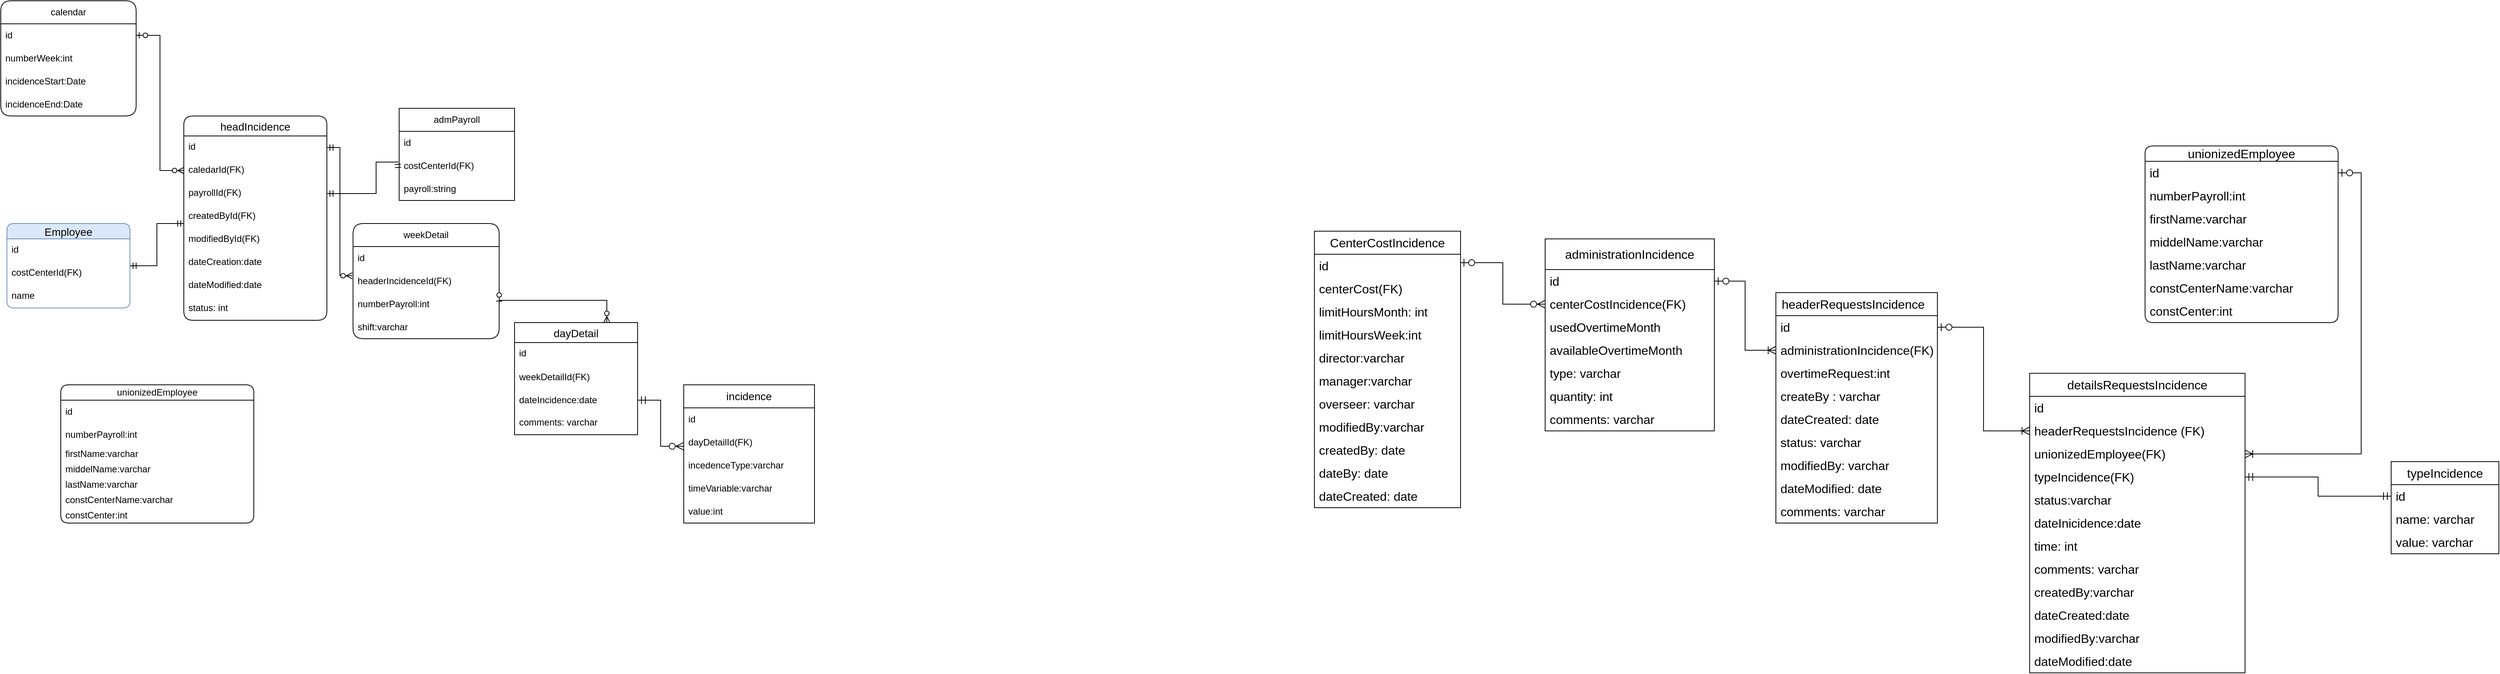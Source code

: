 <mxfile version="20.8.20" type="github" pages="2">
  <diagram name="Page-RelationalDiagram" id="xzXOlIJJJJgkkbdWyNcL">
    <mxGraphModel dx="1434" dy="838" grid="1" gridSize="10" guides="1" tooltips="1" connect="1" arrows="1" fold="1" page="1" pageScale="1" pageWidth="827" pageHeight="1169" math="0" shadow="0">
      <root>
        <mxCell id="0" />
        <mxCell id="1" parent="0" />
        <mxCell id="9_D9ZtiU32j5H4MF9YHL-3" value="unionizedEmployee" style="swimlane;fontStyle=0;childLayout=stackLayout;horizontal=1;startSize=20;horizontalStack=0;resizeParent=1;resizeParentMax=0;resizeLast=0;collapsible=1;marginBottom=0;whiteSpace=wrap;html=1;rounded=1;arcSize=17;" parent="1" vertex="1">
          <mxGeometry x="90" y="520" width="251" height="180" as="geometry">
            <mxRectangle x="-210" y="260" width="90" height="30" as="alternateBounds" />
          </mxGeometry>
        </mxCell>
        <mxCell id="9_D9ZtiU32j5H4MF9YHL-4" value="id" style="text;strokeColor=none;fillColor=none;align=left;verticalAlign=middle;spacingLeft=4;spacingRight=4;overflow=hidden;points=[[0,0.5],[1,0.5]];portConstraint=eastwest;rotatable=0;whiteSpace=wrap;html=1;" parent="9_D9ZtiU32j5H4MF9YHL-3" vertex="1">
          <mxGeometry y="20" width="251" height="30" as="geometry" />
        </mxCell>
        <mxCell id="9_D9ZtiU32j5H4MF9YHL-5" value="numberPayroll:int" style="text;strokeColor=none;fillColor=none;align=left;verticalAlign=middle;spacingLeft=4;spacingRight=4;overflow=hidden;points=[[0,0.5],[1,0.5]];portConstraint=eastwest;rotatable=0;whiteSpace=wrap;html=1;" parent="9_D9ZtiU32j5H4MF9YHL-3" vertex="1">
          <mxGeometry y="50" width="251" height="30" as="geometry" />
        </mxCell>
        <mxCell id="M_aF5nF9O-DdfVQEBDeR-54" value="firstName:varchar" style="text;strokeColor=none;fillColor=none;align=left;verticalAlign=middle;spacingLeft=4;spacingRight=4;overflow=hidden;points=[[0,0.5],[1,0.5]];portConstraint=eastwest;rotatable=0;whiteSpace=wrap;html=1;" parent="9_D9ZtiU32j5H4MF9YHL-3" vertex="1">
          <mxGeometry y="80" width="251" height="20" as="geometry" />
        </mxCell>
        <mxCell id="RLkpurQ1pF624WPWIBCw-2" value="middelName:varchar" style="text;strokeColor=none;fillColor=none;align=left;verticalAlign=middle;spacingLeft=4;spacingRight=4;overflow=hidden;points=[[0,0.5],[1,0.5]];portConstraint=eastwest;rotatable=0;whiteSpace=wrap;html=1;" parent="9_D9ZtiU32j5H4MF9YHL-3" vertex="1">
          <mxGeometry y="100" width="251" height="20" as="geometry" />
        </mxCell>
        <mxCell id="RLkpurQ1pF624WPWIBCw-3" value="lastName:varchar" style="text;strokeColor=none;fillColor=none;align=left;verticalAlign=middle;spacingLeft=4;spacingRight=4;overflow=hidden;points=[[0,0.5],[1,0.5]];portConstraint=eastwest;rotatable=0;whiteSpace=wrap;html=1;" parent="9_D9ZtiU32j5H4MF9YHL-3" vertex="1">
          <mxGeometry y="120" width="251" height="20" as="geometry" />
        </mxCell>
        <mxCell id="M_aF5nF9O-DdfVQEBDeR-55" value="constCenterName:varchar" style="text;strokeColor=none;fillColor=none;align=left;verticalAlign=middle;spacingLeft=4;spacingRight=4;overflow=hidden;points=[[0,0.5],[1,0.5]];portConstraint=eastwest;rotatable=0;whiteSpace=wrap;html=1;" parent="9_D9ZtiU32j5H4MF9YHL-3" vertex="1">
          <mxGeometry y="140" width="251" height="20" as="geometry" />
        </mxCell>
        <mxCell id="pZvknc5cusVnxmi2neKI-1" value="constCenter:int" style="text;strokeColor=none;fillColor=none;align=left;verticalAlign=middle;spacingLeft=4;spacingRight=4;overflow=hidden;points=[[0,0.5],[1,0.5]];portConstraint=eastwest;rotatable=0;whiteSpace=wrap;html=1;" parent="9_D9ZtiU32j5H4MF9YHL-3" vertex="1">
          <mxGeometry y="160" width="251" height="20" as="geometry" />
        </mxCell>
        <mxCell id="M_aF5nF9O-DdfVQEBDeR-6" value="weekDetail" style="swimlane;fontStyle=0;childLayout=stackLayout;horizontal=1;startSize=30;horizontalStack=0;resizeParent=1;resizeParentMax=0;resizeLast=0;collapsible=1;marginBottom=0;whiteSpace=wrap;html=1;rounded=1;" parent="1" vertex="1">
          <mxGeometry x="470" y="310" width="190" height="150" as="geometry" />
        </mxCell>
        <mxCell id="M_aF5nF9O-DdfVQEBDeR-9" value="id" style="text;strokeColor=none;fillColor=none;align=left;verticalAlign=middle;spacingLeft=4;spacingRight=4;overflow=hidden;points=[[0,0.5],[1,0.5]];portConstraint=eastwest;rotatable=0;whiteSpace=wrap;html=1;" parent="M_aF5nF9O-DdfVQEBDeR-6" vertex="1">
          <mxGeometry y="30" width="190" height="30" as="geometry" />
        </mxCell>
        <mxCell id="M_aF5nF9O-DdfVQEBDeR-24" value="headerIncidenceId(FK)" style="text;strokeColor=none;fillColor=none;align=left;verticalAlign=middle;spacingLeft=4;spacingRight=4;overflow=hidden;points=[[0,0.5],[1,0.5]];portConstraint=eastwest;rotatable=0;whiteSpace=wrap;html=1;" parent="M_aF5nF9O-DdfVQEBDeR-6" vertex="1">
          <mxGeometry y="60" width="190" height="30" as="geometry" />
        </mxCell>
        <mxCell id="FmqXsOVbyBLf8n7mqnHW-25" value="numberPayroll:int" style="text;strokeColor=none;fillColor=none;align=left;verticalAlign=middle;spacingLeft=4;spacingRight=4;overflow=hidden;points=[[0,0.5],[1,0.5]];portConstraint=eastwest;rotatable=0;whiteSpace=wrap;html=1;" parent="M_aF5nF9O-DdfVQEBDeR-6" vertex="1">
          <mxGeometry y="90" width="190" height="30" as="geometry" />
        </mxCell>
        <mxCell id="FmqXsOVbyBLf8n7mqnHW-23" value="shift:varchar" style="text;strokeColor=none;fillColor=none;align=left;verticalAlign=middle;spacingLeft=4;spacingRight=4;overflow=hidden;points=[[0,0.5],[1,0.5]];portConstraint=eastwest;rotatable=0;whiteSpace=wrap;html=1;" parent="M_aF5nF9O-DdfVQEBDeR-6" vertex="1">
          <mxGeometry y="120" width="190" height="30" as="geometry" />
        </mxCell>
        <mxCell id="M_aF5nF9O-DdfVQEBDeR-13" value="calendar" style="swimlane;fontStyle=0;childLayout=stackLayout;horizontal=1;startSize=30;horizontalStack=0;resizeParent=1;resizeParentMax=0;resizeLast=0;collapsible=1;marginBottom=0;whiteSpace=wrap;html=1;rounded=1;" parent="1" vertex="1">
          <mxGeometry x="12" y="20" width="176" height="150" as="geometry" />
        </mxCell>
        <mxCell id="M_aF5nF9O-DdfVQEBDeR-14" value="id" style="text;strokeColor=none;fillColor=none;align=left;verticalAlign=middle;spacingLeft=4;spacingRight=4;overflow=hidden;points=[[0,0.5],[1,0.5]];portConstraint=eastwest;rotatable=0;whiteSpace=wrap;html=1;" parent="M_aF5nF9O-DdfVQEBDeR-13" vertex="1">
          <mxGeometry y="30" width="176" height="30" as="geometry" />
        </mxCell>
        <mxCell id="M_aF5nF9O-DdfVQEBDeR-29" value="numberWeek:int&amp;nbsp;" style="text;strokeColor=none;fillColor=none;align=left;verticalAlign=middle;spacingLeft=4;spacingRight=4;overflow=hidden;points=[[0,0.5],[1,0.5]];portConstraint=eastwest;rotatable=0;whiteSpace=wrap;html=1;" parent="M_aF5nF9O-DdfVQEBDeR-13" vertex="1">
          <mxGeometry y="60" width="176" height="30" as="geometry" />
        </mxCell>
        <mxCell id="M_aF5nF9O-DdfVQEBDeR-15" value="incidenceStart:Date" style="text;strokeColor=none;fillColor=none;align=left;verticalAlign=middle;spacingLeft=4;spacingRight=4;overflow=hidden;points=[[0,0.5],[1,0.5]];portConstraint=eastwest;rotatable=0;whiteSpace=wrap;html=1;" parent="M_aF5nF9O-DdfVQEBDeR-13" vertex="1">
          <mxGeometry y="90" width="176" height="30" as="geometry" />
        </mxCell>
        <mxCell id="1ZrVSknhjrhviFa1q-uo-1" value="incidenceEnd:Date" style="text;strokeColor=none;fillColor=none;align=left;verticalAlign=middle;spacingLeft=4;spacingRight=4;overflow=hidden;points=[[0,0.5],[1,0.5]];portConstraint=eastwest;rotatable=0;whiteSpace=wrap;html=1;" parent="M_aF5nF9O-DdfVQEBDeR-13" vertex="1">
          <mxGeometry y="120" width="176" height="30" as="geometry" />
        </mxCell>
        <mxCell id="M_aF5nF9O-DdfVQEBDeR-25" value="headIncidence" style="swimlane;fontStyle=0;childLayout=stackLayout;horizontal=1;startSize=26;horizontalStack=0;resizeParent=1;resizeParentMax=0;resizeLast=0;collapsible=1;marginBottom=0;align=center;fontSize=14;rounded=1;" parent="1" vertex="1">
          <mxGeometry x="250" y="170" width="186" height="266" as="geometry" />
        </mxCell>
        <mxCell id="M_aF5nF9O-DdfVQEBDeR-30" value="id" style="text;strokeColor=none;fillColor=none;spacingLeft=4;spacingRight=4;overflow=hidden;rotatable=0;points=[[0,0.5],[1,0.5]];portConstraint=eastwest;fontSize=12;" parent="M_aF5nF9O-DdfVQEBDeR-25" vertex="1">
          <mxGeometry y="26" width="186" height="30" as="geometry" />
        </mxCell>
        <mxCell id="M_aF5nF9O-DdfVQEBDeR-36" value="caledarId(FK)" style="text;strokeColor=none;fillColor=none;spacingLeft=4;spacingRight=4;overflow=hidden;rotatable=0;points=[[0,0.5],[1,0.5]];portConstraint=eastwest;fontSize=12;" parent="M_aF5nF9O-DdfVQEBDeR-25" vertex="1">
          <mxGeometry y="56" width="186" height="30" as="geometry" />
        </mxCell>
        <mxCell id="FmqXsOVbyBLf8n7mqnHW-7" value="payrollId(FK)" style="text;strokeColor=none;fillColor=none;spacingLeft=4;spacingRight=4;overflow=hidden;rotatable=0;points=[[0,0.5],[1,0.5]];portConstraint=eastwest;fontSize=12;" parent="M_aF5nF9O-DdfVQEBDeR-25" vertex="1">
          <mxGeometry y="86" width="186" height="30" as="geometry" />
        </mxCell>
        <mxCell id="FmqXsOVbyBLf8n7mqnHW-1" value="createdById(FK)" style="text;strokeColor=none;fillColor=none;spacingLeft=4;spacingRight=4;overflow=hidden;rotatable=0;points=[[0,0.5],[1,0.5]];portConstraint=eastwest;fontSize=12;" parent="M_aF5nF9O-DdfVQEBDeR-25" vertex="1">
          <mxGeometry y="116" width="186" height="30" as="geometry" />
        </mxCell>
        <mxCell id="M_aF5nF9O-DdfVQEBDeR-51" value="modifiedById(FK)" style="text;strokeColor=none;fillColor=none;spacingLeft=4;spacingRight=4;overflow=hidden;rotatable=0;points=[[0,0.5],[1,0.5]];portConstraint=eastwest;fontSize=12;" parent="M_aF5nF9O-DdfVQEBDeR-25" vertex="1">
          <mxGeometry y="146" width="186" height="30" as="geometry" />
        </mxCell>
        <mxCell id="M_aF5nF9O-DdfVQEBDeR-37" value="dateCreation:date" style="text;strokeColor=none;fillColor=none;spacingLeft=4;spacingRight=4;overflow=hidden;rotatable=0;points=[[0,0.5],[1,0.5]];portConstraint=eastwest;fontSize=12;" parent="M_aF5nF9O-DdfVQEBDeR-25" vertex="1">
          <mxGeometry y="176" width="186" height="30" as="geometry" />
        </mxCell>
        <mxCell id="M_aF5nF9O-DdfVQEBDeR-39" value="dateModified:date" style="text;strokeColor=none;fillColor=none;spacingLeft=4;spacingRight=4;overflow=hidden;rotatable=0;points=[[0,0.5],[1,0.5]];portConstraint=eastwest;fontSize=12;" parent="M_aF5nF9O-DdfVQEBDeR-25" vertex="1">
          <mxGeometry y="206" width="186" height="30" as="geometry" />
        </mxCell>
        <mxCell id="M_aF5nF9O-DdfVQEBDeR-28" value="status: int" style="text;strokeColor=none;fillColor=none;spacingLeft=4;spacingRight=4;overflow=hidden;rotatable=0;points=[[0,0.5],[1,0.5]];portConstraint=eastwest;fontSize=12;" parent="M_aF5nF9O-DdfVQEBDeR-25" vertex="1">
          <mxGeometry y="236" width="186" height="30" as="geometry" />
        </mxCell>
        <mxCell id="M_aF5nF9O-DdfVQEBDeR-59" value="" style="edgeStyle=orthogonalEdgeStyle;fontSize=12;html=1;endArrow=ERzeroToMany;startArrow=ERzeroToOne;rounded=0;" parent="1" source="M_aF5nF9O-DdfVQEBDeR-14" target="M_aF5nF9O-DdfVQEBDeR-36" edge="1">
          <mxGeometry width="100" height="100" relative="1" as="geometry">
            <mxPoint x="200" y="140" as="sourcePoint" />
            <mxPoint x="260" y="200" as="targetPoint" />
          </mxGeometry>
        </mxCell>
        <mxCell id="M_aF5nF9O-DdfVQEBDeR-62" value="Employee" style="swimlane;fontStyle=0;childLayout=stackLayout;horizontal=1;startSize=20;horizontalStack=0;resizeParent=1;resizeParentMax=0;resizeLast=0;collapsible=1;marginBottom=0;align=center;fontSize=14;rounded=1;fillColor=#dae8fc;strokeColor=#6c8ebf;" parent="1" vertex="1">
          <mxGeometry x="20" y="310" width="160" height="110" as="geometry" />
        </mxCell>
        <mxCell id="M_aF5nF9O-DdfVQEBDeR-63" value="id" style="text;strokeColor=none;fillColor=none;spacingLeft=4;spacingRight=4;overflow=hidden;rotatable=0;points=[[0,0.5],[1,0.5]];portConstraint=eastwest;fontSize=12;" parent="M_aF5nF9O-DdfVQEBDeR-62" vertex="1">
          <mxGeometry y="20" width="160" height="30" as="geometry" />
        </mxCell>
        <mxCell id="M_aF5nF9O-DdfVQEBDeR-65" value="costCenterId(FK)" style="text;strokeColor=none;fillColor=none;spacingLeft=4;spacingRight=4;overflow=hidden;rotatable=0;points=[[0,0.5],[1,0.5]];portConstraint=eastwest;fontSize=12;" parent="M_aF5nF9O-DdfVQEBDeR-62" vertex="1">
          <mxGeometry y="50" width="160" height="30" as="geometry" />
        </mxCell>
        <mxCell id="M_aF5nF9O-DdfVQEBDeR-64" value="name" style="text;strokeColor=none;fillColor=none;spacingLeft=4;spacingRight=4;overflow=hidden;rotatable=0;points=[[0,0.5],[1,0.5]];portConstraint=eastwest;fontSize=12;" parent="M_aF5nF9O-DdfVQEBDeR-62" vertex="1">
          <mxGeometry y="80" width="160" height="30" as="geometry" />
        </mxCell>
        <mxCell id="FmqXsOVbyBLf8n7mqnHW-2" value="admPayroll" style="swimlane;fontStyle=0;childLayout=stackLayout;horizontal=1;startSize=30;horizontalStack=0;resizeParent=1;resizeParentMax=0;resizeLast=0;collapsible=1;marginBottom=0;whiteSpace=wrap;html=1;" parent="1" vertex="1">
          <mxGeometry x="530" y="160" width="150" height="120" as="geometry" />
        </mxCell>
        <mxCell id="FmqXsOVbyBLf8n7mqnHW-6" value="id" style="text;strokeColor=none;fillColor=none;align=left;verticalAlign=middle;spacingLeft=4;spacingRight=4;overflow=hidden;points=[[0,0.5],[1,0.5]];portConstraint=eastwest;rotatable=0;whiteSpace=wrap;html=1;" parent="FmqXsOVbyBLf8n7mqnHW-2" vertex="1">
          <mxGeometry y="30" width="150" height="30" as="geometry" />
        </mxCell>
        <mxCell id="FmqXsOVbyBLf8n7mqnHW-3" value="costCenterId(FK)" style="text;strokeColor=none;fillColor=none;align=left;verticalAlign=middle;spacingLeft=4;spacingRight=4;overflow=hidden;points=[[0,0.5],[1,0.5]];portConstraint=eastwest;rotatable=0;whiteSpace=wrap;html=1;" parent="FmqXsOVbyBLf8n7mqnHW-2" vertex="1">
          <mxGeometry y="60" width="150" height="30" as="geometry" />
        </mxCell>
        <mxCell id="FmqXsOVbyBLf8n7mqnHW-4" value="payroll:string" style="text;strokeColor=none;fillColor=none;align=left;verticalAlign=middle;spacingLeft=4;spacingRight=4;overflow=hidden;points=[[0,0.5],[1,0.5]];portConstraint=eastwest;rotatable=0;whiteSpace=wrap;html=1;" parent="FmqXsOVbyBLf8n7mqnHW-2" vertex="1">
          <mxGeometry y="90" width="150" height="30" as="geometry" />
        </mxCell>
        <mxCell id="FmqXsOVbyBLf8n7mqnHW-13" value="" style="edgeStyle=orthogonalEdgeStyle;fontSize=12;html=1;endArrow=ERmandOne;startArrow=ERmandOne;rounded=0;entryX=-0.013;entryY=0.3;entryDx=0;entryDy=0;entryPerimeter=0;" parent="1" source="FmqXsOVbyBLf8n7mqnHW-7" target="FmqXsOVbyBLf8n7mqnHW-3" edge="1">
          <mxGeometry width="100" height="100" relative="1" as="geometry">
            <mxPoint x="270" y="231.059" as="sourcePoint" />
            <mxPoint x="580" y="80" as="targetPoint" />
            <Array as="points">
              <mxPoint x="500" y="271" />
              <mxPoint x="500" y="230" />
              <mxPoint x="528" y="230" />
            </Array>
          </mxGeometry>
        </mxCell>
        <mxCell id="FmqXsOVbyBLf8n7mqnHW-16" value="" style="edgeStyle=orthogonalEdgeStyle;fontSize=12;html=1;endArrow=ERmandOne;startArrow=ERmandOne;rounded=0;entryX=0;entryY=0.8;entryDx=0;entryDy=0;entryPerimeter=0;" parent="1" source="M_aF5nF9O-DdfVQEBDeR-62" target="FmqXsOVbyBLf8n7mqnHW-1" edge="1">
          <mxGeometry width="100" height="100" relative="1" as="geometry">
            <mxPoint x="80" y="350" as="sourcePoint" />
            <mxPoint x="180" y="250" as="targetPoint" />
          </mxGeometry>
        </mxCell>
        <mxCell id="FmqXsOVbyBLf8n7mqnHW-19" value="dayDetail" style="swimlane;fontStyle=0;childLayout=stackLayout;horizontal=1;startSize=26;horizontalStack=0;resizeParent=1;resizeParentMax=0;resizeLast=0;collapsible=1;marginBottom=0;align=center;fontSize=14;" parent="1" vertex="1">
          <mxGeometry x="680" y="439" width="160" height="146" as="geometry" />
        </mxCell>
        <mxCell id="FmqXsOVbyBLf8n7mqnHW-20" value="id" style="text;strokeColor=none;fillColor=none;spacingLeft=4;spacingRight=4;overflow=hidden;rotatable=0;points=[[0,0.5],[1,0.5]];portConstraint=eastwest;fontSize=12;" parent="FmqXsOVbyBLf8n7mqnHW-19" vertex="1">
          <mxGeometry y="26" width="160" height="30" as="geometry" />
        </mxCell>
        <mxCell id="FmqXsOVbyBLf8n7mqnHW-35" value="weekDetailId(FK)" style="text;strokeColor=none;fillColor=none;align=left;verticalAlign=middle;spacingLeft=4;spacingRight=4;overflow=hidden;points=[[0,0.5],[1,0.5]];portConstraint=eastwest;rotatable=0;whiteSpace=wrap;html=1;" parent="FmqXsOVbyBLf8n7mqnHW-19" vertex="1">
          <mxGeometry y="56" width="160" height="30" as="geometry" />
        </mxCell>
        <mxCell id="FmqXsOVbyBLf8n7mqnHW-28" value="dateIncidence:date" style="text;strokeColor=none;fillColor=none;align=left;verticalAlign=middle;spacingLeft=4;spacingRight=4;overflow=hidden;points=[[0,0.5],[1,0.5]];portConstraint=eastwest;rotatable=0;whiteSpace=wrap;html=1;" parent="FmqXsOVbyBLf8n7mqnHW-19" vertex="1">
          <mxGeometry y="86" width="160" height="30" as="geometry" />
        </mxCell>
        <mxCell id="FmqXsOVbyBLf8n7mqnHW-22" value="comments: varchar" style="text;strokeColor=none;fillColor=none;spacingLeft=4;spacingRight=4;overflow=hidden;rotatable=0;points=[[0,0.5],[1,0.5]];portConstraint=eastwest;fontSize=12;" parent="FmqXsOVbyBLf8n7mqnHW-19" vertex="1">
          <mxGeometry y="116" width="160" height="30" as="geometry" />
        </mxCell>
        <mxCell id="FmqXsOVbyBLf8n7mqnHW-24" value="" style="edgeStyle=orthogonalEdgeStyle;fontSize=12;html=1;endArrow=ERzeroToMany;startArrow=ERmandOne;rounded=0;entryX=-0.005;entryY=0.267;entryDx=0;entryDy=0;entryPerimeter=0;" parent="1" source="M_aF5nF9O-DdfVQEBDeR-30" target="M_aF5nF9O-DdfVQEBDeR-24" edge="1">
          <mxGeometry width="100" height="100" relative="1" as="geometry">
            <mxPoint x="620" y="420" as="sourcePoint" />
            <mxPoint x="720" y="320" as="targetPoint" />
          </mxGeometry>
        </mxCell>
        <mxCell id="FmqXsOVbyBLf8n7mqnHW-26" value="" style="edgeStyle=orthogonalEdgeStyle;fontSize=12;html=1;endArrow=ERzeroToMany;startArrow=ERzeroToOne;rounded=0;exitX=1;exitY=0.5;exitDx=0;exitDy=0;entryX=0.75;entryY=0;entryDx=0;entryDy=0;" parent="1" source="FmqXsOVbyBLf8n7mqnHW-25" target="FmqXsOVbyBLf8n7mqnHW-19" edge="1">
          <mxGeometry width="100" height="100" relative="1" as="geometry">
            <mxPoint x="740" y="468" as="sourcePoint" />
            <mxPoint x="840" y="368" as="targetPoint" />
            <Array as="points">
              <mxPoint x="660" y="410" />
              <mxPoint x="800" y="410" />
            </Array>
          </mxGeometry>
        </mxCell>
        <mxCell id="RLkpurQ1pF624WPWIBCw-4" value="incidence" style="swimlane;fontStyle=0;childLayout=stackLayout;horizontal=1;startSize=30;horizontalStack=0;resizeParent=1;resizeParentMax=0;resizeLast=0;collapsible=1;marginBottom=0;whiteSpace=wrap;html=1;fontSize=14;" parent="1" vertex="1">
          <mxGeometry x="900" y="520" width="170" height="180" as="geometry" />
        </mxCell>
        <mxCell id="RLkpurQ1pF624WPWIBCw-5" value="id" style="text;strokeColor=none;fillColor=none;align=left;verticalAlign=middle;spacingLeft=4;spacingRight=4;overflow=hidden;points=[[0,0.5],[1,0.5]];portConstraint=eastwest;rotatable=0;whiteSpace=wrap;html=1;fontSize=12;" parent="RLkpurQ1pF624WPWIBCw-4" vertex="1">
          <mxGeometry y="30" width="170" height="30" as="geometry" />
        </mxCell>
        <mxCell id="RLkpurQ1pF624WPWIBCw-6" value="dayDetailId(FK)" style="text;strokeColor=none;fillColor=none;align=left;verticalAlign=middle;spacingLeft=4;spacingRight=4;overflow=hidden;points=[[0,0.5],[1,0.5]];portConstraint=eastwest;rotatable=0;whiteSpace=wrap;html=1;fontSize=12;" parent="RLkpurQ1pF624WPWIBCw-4" vertex="1">
          <mxGeometry y="60" width="170" height="30" as="geometry" />
        </mxCell>
        <mxCell id="RLkpurQ1pF624WPWIBCw-7" value="incedenceType:varchar" style="text;strokeColor=none;fillColor=none;align=left;verticalAlign=middle;spacingLeft=4;spacingRight=4;overflow=hidden;points=[[0,0.5],[1,0.5]];portConstraint=eastwest;rotatable=0;whiteSpace=wrap;html=1;fontSize=12;" parent="RLkpurQ1pF624WPWIBCw-4" vertex="1">
          <mxGeometry y="90" width="170" height="30" as="geometry" />
        </mxCell>
        <mxCell id="RLkpurQ1pF624WPWIBCw-8" value="timeVariable:varchar" style="text;strokeColor=none;fillColor=none;align=left;verticalAlign=middle;spacingLeft=4;spacingRight=4;overflow=hidden;points=[[0,0.5],[1,0.5]];portConstraint=eastwest;rotatable=0;whiteSpace=wrap;html=1;fontSize=12;" parent="RLkpurQ1pF624WPWIBCw-4" vertex="1">
          <mxGeometry y="120" width="170" height="30" as="geometry" />
        </mxCell>
        <mxCell id="RLkpurQ1pF624WPWIBCw-9" value="value:int" style="text;strokeColor=none;fillColor=none;align=left;verticalAlign=middle;spacingLeft=4;spacingRight=4;overflow=hidden;points=[[0,0.5],[1,0.5]];portConstraint=eastwest;rotatable=0;whiteSpace=wrap;html=1;fontSize=12;" parent="RLkpurQ1pF624WPWIBCw-4" vertex="1">
          <mxGeometry y="150" width="170" height="30" as="geometry" />
        </mxCell>
        <mxCell id="RLkpurQ1pF624WPWIBCw-10" value="" style="edgeStyle=orthogonalEdgeStyle;fontSize=12;html=1;endArrow=ERzeroToMany;startArrow=ERmandOne;rounded=0;startSize=8;endSize=8;entryX=0;entryY=0.667;entryDx=0;entryDy=0;entryPerimeter=0;strokeColor=default;" parent="1" source="FmqXsOVbyBLf8n7mqnHW-28" target="RLkpurQ1pF624WPWIBCw-6" edge="1">
          <mxGeometry width="100" height="100" relative="1" as="geometry">
            <mxPoint x="1020" y="670" as="sourcePoint" />
            <mxPoint x="1120" y="570" as="targetPoint" />
          </mxGeometry>
        </mxCell>
        <mxCell id="E9J_55T0kSxQ2tCfmRDK-1" value="headerRequestsIncidence&amp;nbsp;&amp;nbsp;" style="swimlane;fontStyle=0;childLayout=stackLayout;horizontal=1;startSize=30;horizontalStack=0;resizeParent=1;resizeParentMax=0;resizeLast=0;collapsible=1;marginBottom=0;whiteSpace=wrap;html=1;fontSize=16;" parent="1" vertex="1">
          <mxGeometry x="2320" y="400" width="210" height="300" as="geometry" />
        </mxCell>
        <mxCell id="E9J_55T0kSxQ2tCfmRDK-6" value="id" style="text;strokeColor=none;fillColor=none;align=left;verticalAlign=middle;spacingLeft=4;spacingRight=4;overflow=hidden;points=[[0,0.5],[1,0.5]];portConstraint=eastwest;rotatable=0;whiteSpace=wrap;html=1;fontSize=16;" parent="E9J_55T0kSxQ2tCfmRDK-1" vertex="1">
          <mxGeometry y="30" width="210" height="30" as="geometry" />
        </mxCell>
        <mxCell id="feHwKzw-YmLR5Ry-FtMv-38" value="administrationIncidence(FK)" style="text;strokeColor=none;fillColor=none;align=left;verticalAlign=middle;spacingLeft=4;spacingRight=4;overflow=hidden;points=[[0,0.5],[1,0.5]];portConstraint=eastwest;rotatable=0;whiteSpace=wrap;html=1;fontSize=16;" vertex="1" parent="E9J_55T0kSxQ2tCfmRDK-1">
          <mxGeometry y="60" width="210" height="30" as="geometry" />
        </mxCell>
        <mxCell id="feHwKzw-YmLR5Ry-FtMv-39" value="overtimeRequest:int" style="text;strokeColor=none;fillColor=none;align=left;verticalAlign=middle;spacingLeft=4;spacingRight=4;overflow=hidden;points=[[0,0.5],[1,0.5]];portConstraint=eastwest;rotatable=0;whiteSpace=wrap;html=1;fontSize=16;" vertex="1" parent="E9J_55T0kSxQ2tCfmRDK-1">
          <mxGeometry y="90" width="210" height="30" as="geometry" />
        </mxCell>
        <mxCell id="E9J_55T0kSxQ2tCfmRDK-7" value="createBy : varchar" style="text;strokeColor=none;fillColor=none;align=left;verticalAlign=middle;spacingLeft=4;spacingRight=4;overflow=hidden;points=[[0,0.5],[1,0.5]];portConstraint=eastwest;rotatable=0;whiteSpace=wrap;html=1;fontSize=16;" parent="E9J_55T0kSxQ2tCfmRDK-1" vertex="1">
          <mxGeometry y="120" width="210" height="30" as="geometry" />
        </mxCell>
        <mxCell id="E9J_55T0kSxQ2tCfmRDK-4" value="dateCreated: date" style="text;strokeColor=none;fillColor=none;align=left;verticalAlign=middle;spacingLeft=4;spacingRight=4;overflow=hidden;points=[[0,0.5],[1,0.5]];portConstraint=eastwest;rotatable=0;whiteSpace=wrap;html=1;fontSize=16;" parent="E9J_55T0kSxQ2tCfmRDK-1" vertex="1">
          <mxGeometry y="150" width="210" height="30" as="geometry" />
        </mxCell>
        <mxCell id="feHwKzw-YmLR5Ry-FtMv-40" value="status: varchar" style="text;strokeColor=none;fillColor=none;align=left;verticalAlign=middle;spacingLeft=4;spacingRight=4;overflow=hidden;points=[[0,0.5],[1,0.5]];portConstraint=eastwest;rotatable=0;whiteSpace=wrap;html=1;fontSize=16;" vertex="1" parent="E9J_55T0kSxQ2tCfmRDK-1">
          <mxGeometry y="180" width="210" height="30" as="geometry" />
        </mxCell>
        <mxCell id="E9J_55T0kSxQ2tCfmRDK-3" value="modifiedBy: varchar" style="text;strokeColor=none;fillColor=none;align=left;verticalAlign=middle;spacingLeft=4;spacingRight=4;overflow=hidden;points=[[0,0.5],[1,0.5]];portConstraint=eastwest;rotatable=0;whiteSpace=wrap;html=1;fontSize=16;" parent="E9J_55T0kSxQ2tCfmRDK-1" vertex="1">
          <mxGeometry y="210" width="210" height="30" as="geometry" />
        </mxCell>
        <mxCell id="E9J_55T0kSxQ2tCfmRDK-5" value="dateModified: date" style="text;strokeColor=none;fillColor=none;align=left;verticalAlign=middle;spacingLeft=4;spacingRight=4;overflow=hidden;points=[[0,0.5],[1,0.5]];portConstraint=eastwest;rotatable=0;whiteSpace=wrap;html=1;fontSize=16;" parent="E9J_55T0kSxQ2tCfmRDK-1" vertex="1">
          <mxGeometry y="240" width="210" height="30" as="geometry" />
        </mxCell>
        <mxCell id="feHwKzw-YmLR5Ry-FtMv-41" value="comments: varchar" style="text;strokeColor=none;fillColor=none;align=left;verticalAlign=middle;spacingLeft=4;spacingRight=4;overflow=hidden;points=[[0,0.5],[1,0.5]];portConstraint=eastwest;rotatable=0;whiteSpace=wrap;html=1;fontSize=16;" vertex="1" parent="E9J_55T0kSxQ2tCfmRDK-1">
          <mxGeometry y="270" width="210" height="30" as="geometry" />
        </mxCell>
        <mxCell id="feHwKzw-YmLR5Ry-FtMv-1" value="CenterCostIncidence" style="swimlane;fontStyle=0;childLayout=stackLayout;horizontal=1;startSize=30;horizontalStack=0;resizeParent=1;resizeParentMax=0;resizeLast=0;collapsible=1;marginBottom=0;whiteSpace=wrap;html=1;fontSize=16;" vertex="1" parent="1">
          <mxGeometry x="1720" y="320" width="190" height="360" as="geometry" />
        </mxCell>
        <mxCell id="feHwKzw-YmLR5Ry-FtMv-2" value="id" style="text;strokeColor=none;fillColor=none;align=left;verticalAlign=middle;spacingLeft=4;spacingRight=4;overflow=hidden;points=[[0,0.5],[1,0.5]];portConstraint=eastwest;rotatable=0;whiteSpace=wrap;html=1;fontSize=16;" vertex="1" parent="feHwKzw-YmLR5Ry-FtMv-1">
          <mxGeometry y="30" width="190" height="30" as="geometry" />
        </mxCell>
        <mxCell id="feHwKzw-YmLR5Ry-FtMv-6" value="centerCost(FK)" style="text;strokeColor=none;fillColor=none;align=left;verticalAlign=middle;spacingLeft=4;spacingRight=4;overflow=hidden;points=[[0,0.5],[1,0.5]];portConstraint=eastwest;rotatable=0;whiteSpace=wrap;html=1;fontSize=16;" vertex="1" parent="feHwKzw-YmLR5Ry-FtMv-1">
          <mxGeometry y="60" width="190" height="30" as="geometry" />
        </mxCell>
        <mxCell id="feHwKzw-YmLR5Ry-FtMv-3" value="limitHoursMonth: int" style="text;strokeColor=none;fillColor=none;align=left;verticalAlign=middle;spacingLeft=4;spacingRight=4;overflow=hidden;points=[[0,0.5],[1,0.5]];portConstraint=eastwest;rotatable=0;whiteSpace=wrap;html=1;fontSize=16;" vertex="1" parent="feHwKzw-YmLR5Ry-FtMv-1">
          <mxGeometry y="90" width="190" height="30" as="geometry" />
        </mxCell>
        <mxCell id="feHwKzw-YmLR5Ry-FtMv-4" value="limitHoursWeek:int" style="text;strokeColor=none;fillColor=none;align=left;verticalAlign=middle;spacingLeft=4;spacingRight=4;overflow=hidden;points=[[0,0.5],[1,0.5]];portConstraint=eastwest;rotatable=0;whiteSpace=wrap;html=1;fontSize=16;" vertex="1" parent="feHwKzw-YmLR5Ry-FtMv-1">
          <mxGeometry y="120" width="190" height="30" as="geometry" />
        </mxCell>
        <mxCell id="feHwKzw-YmLR5Ry-FtMv-7" value="director:varchar" style="text;strokeColor=none;fillColor=none;align=left;verticalAlign=middle;spacingLeft=4;spacingRight=4;overflow=hidden;points=[[0,0.5],[1,0.5]];portConstraint=eastwest;rotatable=0;whiteSpace=wrap;html=1;fontSize=16;" vertex="1" parent="feHwKzw-YmLR5Ry-FtMv-1">
          <mxGeometry y="150" width="190" height="30" as="geometry" />
        </mxCell>
        <mxCell id="feHwKzw-YmLR5Ry-FtMv-8" value="manager:varchar" style="text;strokeColor=none;fillColor=none;align=left;verticalAlign=middle;spacingLeft=4;spacingRight=4;overflow=hidden;points=[[0,0.5],[1,0.5]];portConstraint=eastwest;rotatable=0;whiteSpace=wrap;html=1;fontSize=16;" vertex="1" parent="feHwKzw-YmLR5Ry-FtMv-1">
          <mxGeometry y="180" width="190" height="30" as="geometry" />
        </mxCell>
        <mxCell id="feHwKzw-YmLR5Ry-FtMv-10" value="overseer: varchar" style="text;strokeColor=none;fillColor=none;align=left;verticalAlign=middle;spacingLeft=4;spacingRight=4;overflow=hidden;points=[[0,0.5],[1,0.5]];portConstraint=eastwest;rotatable=0;whiteSpace=wrap;html=1;fontSize=16;" vertex="1" parent="feHwKzw-YmLR5Ry-FtMv-1">
          <mxGeometry y="210" width="190" height="30" as="geometry" />
        </mxCell>
        <mxCell id="feHwKzw-YmLR5Ry-FtMv-11" value="modifiedBy:varchar" style="text;strokeColor=none;fillColor=none;align=left;verticalAlign=middle;spacingLeft=4;spacingRight=4;overflow=hidden;points=[[0,0.5],[1,0.5]];portConstraint=eastwest;rotatable=0;whiteSpace=wrap;html=1;fontSize=16;" vertex="1" parent="feHwKzw-YmLR5Ry-FtMv-1">
          <mxGeometry y="240" width="190" height="30" as="geometry" />
        </mxCell>
        <mxCell id="feHwKzw-YmLR5Ry-FtMv-12" value="createdBy: date" style="text;strokeColor=none;fillColor=none;align=left;verticalAlign=middle;spacingLeft=4;spacingRight=4;overflow=hidden;points=[[0,0.5],[1,0.5]];portConstraint=eastwest;rotatable=0;whiteSpace=wrap;html=1;fontSize=16;" vertex="1" parent="feHwKzw-YmLR5Ry-FtMv-1">
          <mxGeometry y="270" width="190" height="30" as="geometry" />
        </mxCell>
        <mxCell id="feHwKzw-YmLR5Ry-FtMv-13" value="dateBy: date" style="text;strokeColor=none;fillColor=none;align=left;verticalAlign=middle;spacingLeft=4;spacingRight=4;overflow=hidden;points=[[0,0.5],[1,0.5]];portConstraint=eastwest;rotatable=0;whiteSpace=wrap;html=1;fontSize=16;" vertex="1" parent="feHwKzw-YmLR5Ry-FtMv-1">
          <mxGeometry y="300" width="190" height="30" as="geometry" />
        </mxCell>
        <mxCell id="feHwKzw-YmLR5Ry-FtMv-14" value="dateCreated: date" style="text;strokeColor=none;fillColor=none;align=left;verticalAlign=middle;spacingLeft=4;spacingRight=4;overflow=hidden;points=[[0,0.5],[1,0.5]];portConstraint=eastwest;rotatable=0;whiteSpace=wrap;html=1;fontSize=16;" vertex="1" parent="feHwKzw-YmLR5Ry-FtMv-1">
          <mxGeometry y="330" width="190" height="30" as="geometry" />
        </mxCell>
        <mxCell id="feHwKzw-YmLR5Ry-FtMv-15" value="administrationIncidence" style="swimlane;fontStyle=0;childLayout=stackLayout;horizontal=1;startSize=40;horizontalStack=0;resizeParent=1;resizeParentMax=0;resizeLast=0;collapsible=1;marginBottom=0;whiteSpace=wrap;html=1;fontSize=16;" vertex="1" parent="1">
          <mxGeometry x="2020" y="330" width="220" height="250" as="geometry" />
        </mxCell>
        <mxCell id="feHwKzw-YmLR5Ry-FtMv-16" value="id" style="text;strokeColor=none;fillColor=none;align=left;verticalAlign=middle;spacingLeft=4;spacingRight=4;overflow=hidden;points=[[0,0.5],[1,0.5]];portConstraint=eastwest;rotatable=0;whiteSpace=wrap;html=1;fontSize=16;" vertex="1" parent="feHwKzw-YmLR5Ry-FtMv-15">
          <mxGeometry y="40" width="220" height="30" as="geometry" />
        </mxCell>
        <mxCell id="feHwKzw-YmLR5Ry-FtMv-18" value="centerCostIncidence(FK)" style="text;strokeColor=none;fillColor=none;align=left;verticalAlign=middle;spacingLeft=4;spacingRight=4;overflow=hidden;points=[[0,0.5],[1,0.5]];portConstraint=eastwest;rotatable=0;whiteSpace=wrap;html=1;fontSize=16;" vertex="1" parent="feHwKzw-YmLR5Ry-FtMv-15">
          <mxGeometry y="70" width="220" height="30" as="geometry" />
        </mxCell>
        <mxCell id="feHwKzw-YmLR5Ry-FtMv-19" value="usedOvertimeMonth" style="text;strokeColor=none;fillColor=none;align=left;verticalAlign=middle;spacingLeft=4;spacingRight=4;overflow=hidden;points=[[0,0.5],[1,0.5]];portConstraint=eastwest;rotatable=0;whiteSpace=wrap;html=1;fontSize=16;" vertex="1" parent="feHwKzw-YmLR5Ry-FtMv-15">
          <mxGeometry y="100" width="220" height="30" as="geometry" />
        </mxCell>
        <mxCell id="feHwKzw-YmLR5Ry-FtMv-20" value="availableOvertimeMonth" style="text;strokeColor=none;fillColor=none;align=left;verticalAlign=middle;spacingLeft=4;spacingRight=4;overflow=hidden;points=[[0,0.5],[1,0.5]];portConstraint=eastwest;rotatable=0;whiteSpace=wrap;html=1;fontSize=16;" vertex="1" parent="feHwKzw-YmLR5Ry-FtMv-15">
          <mxGeometry y="130" width="220" height="30" as="geometry" />
        </mxCell>
        <mxCell id="feHwKzw-YmLR5Ry-FtMv-21" value="type: varchar" style="text;strokeColor=none;fillColor=none;align=left;verticalAlign=middle;spacingLeft=4;spacingRight=4;overflow=hidden;points=[[0,0.5],[1,0.5]];portConstraint=eastwest;rotatable=0;whiteSpace=wrap;html=1;fontSize=16;" vertex="1" parent="feHwKzw-YmLR5Ry-FtMv-15">
          <mxGeometry y="160" width="220" height="30" as="geometry" />
        </mxCell>
        <mxCell id="feHwKzw-YmLR5Ry-FtMv-22" value="quantity: int" style="text;strokeColor=none;fillColor=none;align=left;verticalAlign=middle;spacingLeft=4;spacingRight=4;overflow=hidden;points=[[0,0.5],[1,0.5]];portConstraint=eastwest;rotatable=0;whiteSpace=wrap;html=1;fontSize=16;" vertex="1" parent="feHwKzw-YmLR5Ry-FtMv-15">
          <mxGeometry y="190" width="220" height="30" as="geometry" />
        </mxCell>
        <mxCell id="feHwKzw-YmLR5Ry-FtMv-23" value="comments: varchar" style="text;strokeColor=none;fillColor=none;align=left;verticalAlign=middle;spacingLeft=4;spacingRight=4;overflow=hidden;points=[[0,0.5],[1,0.5]];portConstraint=eastwest;rotatable=0;whiteSpace=wrap;html=1;fontSize=16;" vertex="1" parent="feHwKzw-YmLR5Ry-FtMv-15">
          <mxGeometry y="220" width="220" height="30" as="geometry" />
        </mxCell>
        <mxCell id="feHwKzw-YmLR5Ry-FtMv-25" value="" style="edgeStyle=orthogonalEdgeStyle;fontSize=12;html=1;endArrow=ERzeroToMany;startArrow=ERzeroToOne;rounded=0;strokeColor=default;startSize=8;endSize=8;exitX=0.997;exitY=0.367;exitDx=0;exitDy=0;exitPerimeter=0;" edge="1" parent="1" source="feHwKzw-YmLR5Ry-FtMv-2" target="feHwKzw-YmLR5Ry-FtMv-18">
          <mxGeometry width="100" height="100" relative="1" as="geometry">
            <mxPoint x="1900" y="370" as="sourcePoint" />
            <mxPoint x="2000" y="270" as="targetPoint" />
          </mxGeometry>
        </mxCell>
        <mxCell id="feHwKzw-YmLR5Ry-FtMv-42" value="" style="edgeStyle=orthogonalEdgeStyle;fontSize=12;html=1;endArrow=ERoneToMany;startArrow=ERzeroToOne;rounded=0;strokeColor=default;startSize=8;endSize=8;" edge="1" parent="1" source="feHwKzw-YmLR5Ry-FtMv-16" target="feHwKzw-YmLR5Ry-FtMv-38">
          <mxGeometry width="100" height="100" relative="1" as="geometry">
            <mxPoint x="2260" y="380" as="sourcePoint" />
            <mxPoint x="2360" y="280" as="targetPoint" />
          </mxGeometry>
        </mxCell>
        <mxCell id="feHwKzw-YmLR5Ry-FtMv-43" value="detailsRequestsIncidence" style="swimlane;fontStyle=0;childLayout=stackLayout;horizontal=1;startSize=30;horizontalStack=0;resizeParent=1;resizeParentMax=0;resizeLast=0;collapsible=1;marginBottom=0;whiteSpace=wrap;html=1;fontSize=16;" vertex="1" parent="1">
          <mxGeometry x="2650" y="505" width="280" height="390" as="geometry" />
        </mxCell>
        <mxCell id="feHwKzw-YmLR5Ry-FtMv-44" value="id" style="text;strokeColor=none;fillColor=none;align=left;verticalAlign=middle;spacingLeft=4;spacingRight=4;overflow=hidden;points=[[0,0.5],[1,0.5]];portConstraint=eastwest;rotatable=0;whiteSpace=wrap;html=1;fontSize=16;" vertex="1" parent="feHwKzw-YmLR5Ry-FtMv-43">
          <mxGeometry y="30" width="280" height="30" as="geometry" />
        </mxCell>
        <mxCell id="feHwKzw-YmLR5Ry-FtMv-45" value="headerRequestsIncidence (FK)&amp;nbsp;&amp;nbsp;" style="text;strokeColor=none;fillColor=none;align=left;verticalAlign=middle;spacingLeft=4;spacingRight=4;overflow=hidden;points=[[0,0.5],[1,0.5]];portConstraint=eastwest;rotatable=0;whiteSpace=wrap;html=1;fontSize=16;" vertex="1" parent="feHwKzw-YmLR5Ry-FtMv-43">
          <mxGeometry y="60" width="280" height="30" as="geometry" />
        </mxCell>
        <mxCell id="feHwKzw-YmLR5Ry-FtMv-67" value="unionizedEmployee(FK)" style="text;strokeColor=none;fillColor=none;align=left;verticalAlign=middle;spacingLeft=4;spacingRight=4;overflow=hidden;points=[[0,0.5],[1,0.5]];portConstraint=eastwest;rotatable=0;whiteSpace=wrap;html=1;fontSize=16;" vertex="1" parent="feHwKzw-YmLR5Ry-FtMv-43">
          <mxGeometry y="90" width="280" height="30" as="geometry" />
        </mxCell>
        <mxCell id="feHwKzw-YmLR5Ry-FtMv-68" value="typeIncidence(FK)" style="text;strokeColor=none;fillColor=none;align=left;verticalAlign=middle;spacingLeft=4;spacingRight=4;overflow=hidden;points=[[0,0.5],[1,0.5]];portConstraint=eastwest;rotatable=0;whiteSpace=wrap;html=1;fontSize=16;" vertex="1" parent="feHwKzw-YmLR5Ry-FtMv-43">
          <mxGeometry y="120" width="280" height="30" as="geometry" />
        </mxCell>
        <mxCell id="feHwKzw-YmLR5Ry-FtMv-76" value="status:varchar" style="text;strokeColor=none;fillColor=none;align=left;verticalAlign=middle;spacingLeft=4;spacingRight=4;overflow=hidden;points=[[0,0.5],[1,0.5]];portConstraint=eastwest;rotatable=0;whiteSpace=wrap;html=1;fontSize=16;" vertex="1" parent="feHwKzw-YmLR5Ry-FtMv-43">
          <mxGeometry y="150" width="280" height="30" as="geometry" />
        </mxCell>
        <mxCell id="feHwKzw-YmLR5Ry-FtMv-70" value="dateInicidence:date&amp;nbsp;" style="text;strokeColor=none;fillColor=none;align=left;verticalAlign=middle;spacingLeft=4;spacingRight=4;overflow=hidden;points=[[0,0.5],[1,0.5]];portConstraint=eastwest;rotatable=0;whiteSpace=wrap;html=1;fontSize=16;" vertex="1" parent="feHwKzw-YmLR5Ry-FtMv-43">
          <mxGeometry y="180" width="280" height="30" as="geometry" />
        </mxCell>
        <mxCell id="feHwKzw-YmLR5Ry-FtMv-69" value="time: int" style="text;strokeColor=none;fillColor=none;align=left;verticalAlign=middle;spacingLeft=4;spacingRight=4;overflow=hidden;points=[[0,0.5],[1,0.5]];portConstraint=eastwest;rotatable=0;whiteSpace=wrap;html=1;fontSize=16;" vertex="1" parent="feHwKzw-YmLR5Ry-FtMv-43">
          <mxGeometry y="210" width="280" height="30" as="geometry" />
        </mxCell>
        <mxCell id="feHwKzw-YmLR5Ry-FtMv-71" value="comments: varchar" style="text;strokeColor=none;fillColor=none;align=left;verticalAlign=middle;spacingLeft=4;spacingRight=4;overflow=hidden;points=[[0,0.5],[1,0.5]];portConstraint=eastwest;rotatable=0;whiteSpace=wrap;html=1;fontSize=16;" vertex="1" parent="feHwKzw-YmLR5Ry-FtMv-43">
          <mxGeometry y="240" width="280" height="30" as="geometry" />
        </mxCell>
        <mxCell id="feHwKzw-YmLR5Ry-FtMv-72" value="createdBy:varchar" style="text;strokeColor=none;fillColor=none;align=left;verticalAlign=middle;spacingLeft=4;spacingRight=4;overflow=hidden;points=[[0,0.5],[1,0.5]];portConstraint=eastwest;rotatable=0;whiteSpace=wrap;html=1;fontSize=16;" vertex="1" parent="feHwKzw-YmLR5Ry-FtMv-43">
          <mxGeometry y="270" width="280" height="30" as="geometry" />
        </mxCell>
        <mxCell id="feHwKzw-YmLR5Ry-FtMv-73" value="dateCreated:date" style="text;strokeColor=none;fillColor=none;align=left;verticalAlign=middle;spacingLeft=4;spacingRight=4;overflow=hidden;points=[[0,0.5],[1,0.5]];portConstraint=eastwest;rotatable=0;whiteSpace=wrap;html=1;fontSize=16;" vertex="1" parent="feHwKzw-YmLR5Ry-FtMv-43">
          <mxGeometry y="300" width="280" height="30" as="geometry" />
        </mxCell>
        <mxCell id="feHwKzw-YmLR5Ry-FtMv-74" value="modifiedBy:varchar" style="text;strokeColor=none;fillColor=none;align=left;verticalAlign=middle;spacingLeft=4;spacingRight=4;overflow=hidden;points=[[0,0.5],[1,0.5]];portConstraint=eastwest;rotatable=0;whiteSpace=wrap;html=1;fontSize=16;" vertex="1" parent="feHwKzw-YmLR5Ry-FtMv-43">
          <mxGeometry y="330" width="280" height="30" as="geometry" />
        </mxCell>
        <mxCell id="feHwKzw-YmLR5Ry-FtMv-75" value="dateModified:date" style="text;strokeColor=none;fillColor=none;align=left;verticalAlign=middle;spacingLeft=4;spacingRight=4;overflow=hidden;points=[[0,0.5],[1,0.5]];portConstraint=eastwest;rotatable=0;whiteSpace=wrap;html=1;fontSize=16;" vertex="1" parent="feHwKzw-YmLR5Ry-FtMv-43">
          <mxGeometry y="360" width="280" height="30" as="geometry" />
        </mxCell>
        <mxCell id="feHwKzw-YmLR5Ry-FtMv-49" value="unionizedEmployee" style="swimlane;fontStyle=0;childLayout=stackLayout;horizontal=1;startSize=20;horizontalStack=0;resizeParent=1;resizeParentMax=0;resizeLast=0;collapsible=1;marginBottom=0;whiteSpace=wrap;html=1;rounded=1;arcSize=17;fontSize=16;" vertex="1" parent="1">
          <mxGeometry x="2800" y="209" width="251" height="230" as="geometry">
            <mxRectangle x="-210" y="260" width="90" height="30" as="alternateBounds" />
          </mxGeometry>
        </mxCell>
        <mxCell id="feHwKzw-YmLR5Ry-FtMv-50" value="id" style="text;strokeColor=none;fillColor=none;align=left;verticalAlign=middle;spacingLeft=4;spacingRight=4;overflow=hidden;points=[[0,0.5],[1,0.5]];portConstraint=eastwest;rotatable=0;whiteSpace=wrap;html=1;fontSize=16;" vertex="1" parent="feHwKzw-YmLR5Ry-FtMv-49">
          <mxGeometry y="20" width="251" height="30" as="geometry" />
        </mxCell>
        <mxCell id="feHwKzw-YmLR5Ry-FtMv-51" value="numberPayroll:int" style="text;strokeColor=none;fillColor=none;align=left;verticalAlign=middle;spacingLeft=4;spacingRight=4;overflow=hidden;points=[[0,0.5],[1,0.5]];portConstraint=eastwest;rotatable=0;whiteSpace=wrap;html=1;fontSize=16;" vertex="1" parent="feHwKzw-YmLR5Ry-FtMv-49">
          <mxGeometry y="50" width="251" height="30" as="geometry" />
        </mxCell>
        <mxCell id="feHwKzw-YmLR5Ry-FtMv-58" value="firstName:varchar" style="text;strokeColor=none;fillColor=none;align=left;verticalAlign=middle;spacingLeft=4;spacingRight=4;overflow=hidden;points=[[0,0.5],[1,0.5]];portConstraint=eastwest;rotatable=0;whiteSpace=wrap;html=1;fontSize=16;" vertex="1" parent="feHwKzw-YmLR5Ry-FtMv-49">
          <mxGeometry y="80" width="251" height="30" as="geometry" />
        </mxCell>
        <mxCell id="feHwKzw-YmLR5Ry-FtMv-60" value="middelName:varchar" style="text;strokeColor=none;fillColor=none;align=left;verticalAlign=middle;spacingLeft=4;spacingRight=4;overflow=hidden;points=[[0,0.5],[1,0.5]];portConstraint=eastwest;rotatable=0;whiteSpace=wrap;html=1;fontSize=16;" vertex="1" parent="feHwKzw-YmLR5Ry-FtMv-49">
          <mxGeometry y="110" width="251" height="30" as="geometry" />
        </mxCell>
        <mxCell id="feHwKzw-YmLR5Ry-FtMv-59" value="lastName:varchar" style="text;strokeColor=none;fillColor=none;align=left;verticalAlign=middle;spacingLeft=4;spacingRight=4;overflow=hidden;points=[[0,0.5],[1,0.5]];portConstraint=eastwest;rotatable=0;whiteSpace=wrap;html=1;fontSize=16;" vertex="1" parent="feHwKzw-YmLR5Ry-FtMv-49">
          <mxGeometry y="140" width="251" height="30" as="geometry" />
        </mxCell>
        <mxCell id="feHwKzw-YmLR5Ry-FtMv-61" value="constCenterName:varchar" style="text;strokeColor=none;fillColor=none;align=left;verticalAlign=middle;spacingLeft=4;spacingRight=4;overflow=hidden;points=[[0,0.5],[1,0.5]];portConstraint=eastwest;rotatable=0;whiteSpace=wrap;html=1;fontSize=16;" vertex="1" parent="feHwKzw-YmLR5Ry-FtMv-49">
          <mxGeometry y="170" width="251" height="30" as="geometry" />
        </mxCell>
        <mxCell id="feHwKzw-YmLR5Ry-FtMv-62" value="constCenter:int" style="text;strokeColor=none;fillColor=none;align=left;verticalAlign=middle;spacingLeft=4;spacingRight=4;overflow=hidden;points=[[0,0.5],[1,0.5]];portConstraint=eastwest;rotatable=0;whiteSpace=wrap;html=1;fontSize=16;" vertex="1" parent="feHwKzw-YmLR5Ry-FtMv-49">
          <mxGeometry y="200" width="251" height="30" as="geometry" />
        </mxCell>
        <mxCell id="feHwKzw-YmLR5Ry-FtMv-78" value="" style="edgeStyle=orthogonalEdgeStyle;fontSize=12;html=1;endArrow=ERoneToMany;startArrow=ERzeroToOne;rounded=0;strokeColor=default;startSize=8;endSize=8;exitX=1;exitY=0.5;exitDx=0;exitDy=0;" edge="1" parent="1" source="E9J_55T0kSxQ2tCfmRDK-6" target="feHwKzw-YmLR5Ry-FtMv-45">
          <mxGeometry width="100" height="100" relative="1" as="geometry">
            <mxPoint x="2700" y="610" as="sourcePoint" />
            <mxPoint x="2800" y="510" as="targetPoint" />
          </mxGeometry>
        </mxCell>
        <mxCell id="feHwKzw-YmLR5Ry-FtMv-87" value="" style="edgeStyle=entityRelationEdgeStyle;fontSize=12;html=1;endArrow=ERoneToMany;startArrow=ERzeroToOne;rounded=0;strokeColor=default;startSize=8;endSize=8;" edge="1" parent="1" source="feHwKzw-YmLR5Ry-FtMv-50" target="feHwKzw-YmLR5Ry-FtMv-67">
          <mxGeometry width="100" height="100" relative="1" as="geometry">
            <mxPoint x="2550" y="560" as="sourcePoint" />
            <mxPoint x="2650" y="460" as="targetPoint" />
          </mxGeometry>
        </mxCell>
        <mxCell id="feHwKzw-YmLR5Ry-FtMv-88" value="typeIncidence" style="swimlane;fontStyle=0;childLayout=stackLayout;horizontal=1;startSize=30;horizontalStack=0;resizeParent=1;resizeParentMax=0;resizeLast=0;collapsible=1;marginBottom=0;whiteSpace=wrap;html=1;fontSize=16;" vertex="1" parent="1">
          <mxGeometry x="3120" y="620" width="140" height="120" as="geometry" />
        </mxCell>
        <mxCell id="feHwKzw-YmLR5Ry-FtMv-89" value="id" style="text;strokeColor=none;fillColor=none;align=left;verticalAlign=middle;spacingLeft=4;spacingRight=4;overflow=hidden;points=[[0,0.5],[1,0.5]];portConstraint=eastwest;rotatable=0;whiteSpace=wrap;html=1;fontSize=16;" vertex="1" parent="feHwKzw-YmLR5Ry-FtMv-88">
          <mxGeometry y="30" width="140" height="30" as="geometry" />
        </mxCell>
        <mxCell id="feHwKzw-YmLR5Ry-FtMv-90" value="name: varchar" style="text;strokeColor=none;fillColor=none;align=left;verticalAlign=middle;spacingLeft=4;spacingRight=4;overflow=hidden;points=[[0,0.5],[1,0.5]];portConstraint=eastwest;rotatable=0;whiteSpace=wrap;html=1;fontSize=16;" vertex="1" parent="feHwKzw-YmLR5Ry-FtMv-88">
          <mxGeometry y="60" width="140" height="30" as="geometry" />
        </mxCell>
        <mxCell id="feHwKzw-YmLR5Ry-FtMv-91" value="value: varchar" style="text;strokeColor=none;fillColor=none;align=left;verticalAlign=middle;spacingLeft=4;spacingRight=4;overflow=hidden;points=[[0,0.5],[1,0.5]];portConstraint=eastwest;rotatable=0;whiteSpace=wrap;html=1;fontSize=16;" vertex="1" parent="feHwKzw-YmLR5Ry-FtMv-88">
          <mxGeometry y="90" width="140" height="30" as="geometry" />
        </mxCell>
        <mxCell id="feHwKzw-YmLR5Ry-FtMv-94" value="" style="edgeStyle=orthogonalEdgeStyle;fontSize=12;html=1;endArrow=ERmandOne;startArrow=ERmandOne;rounded=0;strokeColor=default;startSize=8;endSize=8;" edge="1" parent="1" source="feHwKzw-YmLR5Ry-FtMv-68" target="feHwKzw-YmLR5Ry-FtMv-89">
          <mxGeometry width="100" height="100" relative="1" as="geometry">
            <mxPoint x="2920" y="760" as="sourcePoint" />
            <mxPoint x="3020" y="660" as="targetPoint" />
          </mxGeometry>
        </mxCell>
      </root>
    </mxGraphModel>
  </diagram>
  <diagram id="XbfLtiue7vvspxcME4lK" name="Page-FlowDiagram">
    <mxGraphModel dx="1956" dy="1169" grid="1" gridSize="10" guides="1" tooltips="1" connect="1" arrows="1" fold="1" page="1" pageScale="1" pageWidth="827" pageHeight="1169" math="0" shadow="0">
      <root>
        <mxCell id="0" />
        <mxCell id="1" parent="0" />
        <mxCell id="5Z_7QFvsqZYLx5hiNaYu-51" value="" style="edgeStyle=orthogonalEdgeStyle;rounded=0;orthogonalLoop=1;jettySize=auto;html=1;fontSize=12;startSize=8;endSize=8;exitX=0;exitY=0.5;exitDx=0;exitDy=0;entryX=0.5;entryY=0;entryDx=0;entryDy=0;" parent="1" source="5Z_7QFvsqZYLx5hiNaYu-47" target="5Z_7QFvsqZYLx5hiNaYu-50" edge="1">
          <mxGeometry relative="1" as="geometry" />
        </mxCell>
        <mxCell id="5Z_7QFvsqZYLx5hiNaYu-109" style="edgeStyle=orthogonalEdgeStyle;rounded=0;orthogonalLoop=1;jettySize=auto;html=1;fontSize=12;startSize=8;endSize=8;exitX=1;exitY=0.5;exitDx=0;exitDy=0;" parent="1" source="5Z_7QFvsqZYLx5hiNaYu-47" target="t3x61w4r6xSnHAWXs-r3-3" edge="1">
          <mxGeometry relative="1" as="geometry">
            <mxPoint x="1340" y="681" as="targetPoint" />
            <Array as="points">
              <mxPoint x="1380" y="360" />
            </Array>
          </mxGeometry>
        </mxCell>
        <mxCell id="pmCrkatlPYBzh1t-tQkI-14" value="Si" style="edgeLabel;html=1;align=center;verticalAlign=middle;resizable=0;points=[];fontSize=12;" parent="5Z_7QFvsqZYLx5hiNaYu-109" vertex="1" connectable="0">
          <mxGeometry x="-0.486" relative="1" as="geometry">
            <mxPoint x="21" y="17" as="offset" />
          </mxGeometry>
        </mxCell>
        <mxCell id="5Z_7QFvsqZYLx5hiNaYu-47" value="¿Esta correcto ?" style="rhombus;whiteSpace=wrap;html=1;rounded=0;arcSize=0;fontSize=12;" parent="1" vertex="1">
          <mxGeometry x="1230" y="315" width="99" height="90" as="geometry" />
        </mxCell>
        <mxCell id="mppb7pQ2llq3sMJZj9XO-2" style="edgeStyle=orthogonalEdgeStyle;rounded=0;orthogonalLoop=1;jettySize=auto;html=1;entryX=0.5;entryY=0;entryDx=0;entryDy=0;strokeColor=default;fontSize=12;startSize=8;endSize=8;" parent="1" source="5Z_7QFvsqZYLx5hiNaYu-50" target="mppb7pQ2llq3sMJZj9XO-1" edge="1">
          <mxGeometry relative="1" as="geometry" />
        </mxCell>
        <mxCell id="5Z_7QFvsqZYLx5hiNaYu-50" value="Rechazado." style="shape=parallelogram;perimeter=parallelogramPerimeter;whiteSpace=wrap;html=1;fixedSize=1;rounded=0;arcSize=0;fontSize=12;size=10;" parent="1" vertex="1">
          <mxGeometry x="1140" y="430" width="120" height="60" as="geometry" />
        </mxCell>
        <mxCell id="5Z_7QFvsqZYLx5hiNaYu-95" style="edgeStyle=none;rounded=0;orthogonalLoop=1;jettySize=auto;html=1;strokeColor=default;fontSize=12;startSize=8;endSize=8;entryX=0.5;entryY=0;entryDx=0;entryDy=0;" parent="1" source="5Z_7QFvsqZYLx5hiNaYu-96" target="5Z_7QFvsqZYLx5hiNaYu-97" edge="1">
          <mxGeometry relative="1" as="geometry">
            <mxPoint x="2223" y="320" as="targetPoint" />
          </mxGeometry>
        </mxCell>
        <mxCell id="5Z_7QFvsqZYLx5hiNaYu-96" value="Ingresa nóminas&amp;nbsp;" style="rounded=1;whiteSpace=wrap;html=1;fontSize=16;arcSize=20;glass=0;" parent="1" vertex="1">
          <mxGeometry x="2013" y="30" width="120" height="40" as="geometry" />
        </mxCell>
        <mxCell id="pmCrkatlPYBzh1t-tQkI-18" style="edgeStyle=orthogonalEdgeStyle;rounded=0;orthogonalLoop=1;jettySize=auto;html=1;entryX=0.5;entryY=0;entryDx=0;entryDy=0;strokeColor=default;fontSize=12;startSize=8;endSize=8;" parent="1" source="5Z_7QFvsqZYLx5hiNaYu-97" target="pmCrkatlPYBzh1t-tQkI-17" edge="1">
          <mxGeometry relative="1" as="geometry" />
        </mxCell>
        <mxCell id="5Z_7QFvsqZYLx5hiNaYu-97" value="Lista de reportes pendientes." style="rounded=0;whiteSpace=wrap;html=1;fontSize=12;" parent="1" vertex="1">
          <mxGeometry x="2013" y="120" width="120" height="60" as="geometry" />
        </mxCell>
        <mxCell id="pmCrkatlPYBzh1t-tQkI-22" style="edgeStyle=orthogonalEdgeStyle;rounded=0;orthogonalLoop=1;jettySize=auto;html=1;entryX=0.5;entryY=0;entryDx=0;entryDy=0;strokeColor=default;fontSize=12;startSize=8;endSize=8;" parent="1" source="5Z_7QFvsqZYLx5hiNaYu-98" target="t3x61w4r6xSnHAWXs-r3-2" edge="1">
          <mxGeometry relative="1" as="geometry" />
        </mxCell>
        <mxCell id="5Z_7QFvsqZYLx5hiNaYu-98" value="&lt;div style=&quot;&quot;&gt;&lt;span style=&quot;background-color: initial;&quot;&gt;Se descarga el reporte.&amp;nbsp;&lt;/span&gt;&lt;/div&gt;" style="whiteSpace=wrap;html=1;rounded=0;fontSize=12;align=center;" parent="1" vertex="1">
          <mxGeometry x="2013" y="390" width="120" height="60" as="geometry" />
        </mxCell>
        <mxCell id="5Z_7QFvsqZYLx5hiNaYu-82" style="edgeStyle=none;rounded=0;orthogonalLoop=1;jettySize=auto;html=1;entryX=0.5;entryY=0;entryDx=0;entryDy=0;strokeColor=default;fontSize=12;startSize=8;endSize=8;" parent="1" source="5Z_7QFvsqZYLx5hiNaYu-9" target="5Z_7QFvsqZYLx5hiNaYu-81" edge="1">
          <mxGeometry relative="1" as="geometry" />
        </mxCell>
        <mxCell id="5Z_7QFvsqZYLx5hiNaYu-9" value="Ingresar" style="rounded=1;whiteSpace=wrap;html=1;fontSize=16;arcSize=38;" parent="1" vertex="1">
          <mxGeometry x="364" y="40" width="120" height="40" as="geometry" />
        </mxCell>
        <mxCell id="5Z_7QFvsqZYLx5hiNaYu-12" style="edgeStyle=none;curved=1;rounded=0;orthogonalLoop=1;jettySize=auto;html=1;exitX=0.5;exitY=0;exitDx=0;exitDy=0;fontSize=12;startSize=8;endSize=8;" parent="1" source="5Z_7QFvsqZYLx5hiNaYu-9" target="5Z_7QFvsqZYLx5hiNaYu-9" edge="1">
          <mxGeometry relative="1" as="geometry" />
        </mxCell>
        <mxCell id="5Z_7QFvsqZYLx5hiNaYu-20" value="" style="edgeStyle=none;curved=1;rounded=0;orthogonalLoop=1;jettySize=auto;html=1;fontSize=10;startSize=8;endSize=8;" parent="1" source="5Z_7QFvsqZYLx5hiNaYu-16" target="5Z_7QFvsqZYLx5hiNaYu-19" edge="1">
          <mxGeometry relative="1" as="geometry" />
        </mxCell>
        <mxCell id="5Z_7QFvsqZYLx5hiNaYu-16" value="Crear nuevo reporte&amp;nbsp;de incidencia&amp;nbsp;&lt;br&gt;." style="shape=parallelogram;perimeter=parallelogramPerimeter;whiteSpace=wrap;html=1;fixedSize=1;fontSize=12;size=10;rounded=0;" parent="1" vertex="1">
          <mxGeometry x="284" y="240" width="120" height="60" as="geometry" />
        </mxCell>
        <mxCell id="pmCrkatlPYBzh1t-tQkI-1" value="" style="edgeStyle=orthogonalEdgeStyle;rounded=0;orthogonalLoop=1;jettySize=auto;html=1;strokeColor=default;fontSize=12;startSize=8;endSize=8;" parent="1" source="5Z_7QFvsqZYLx5hiNaYu-19" target="5Z_7QFvsqZYLx5hiNaYu-85" edge="1">
          <mxGeometry relative="1" as="geometry" />
        </mxCell>
        <mxCell id="5Z_7QFvsqZYLx5hiNaYu-19" value="Seleccionar la fecha del reporte.&amp;nbsp;" style="shape=parallelogram;perimeter=parallelogramPerimeter;whiteSpace=wrap;html=1;fixedSize=1;fontSize=12;size=-20;rounded=0;" parent="1" vertex="1">
          <mxGeometry x="284" y="340" width="120" height="60" as="geometry" />
        </mxCell>
        <mxCell id="5Z_7QFvsqZYLx5hiNaYu-34" value="" style="edgeStyle=none;curved=1;rounded=0;orthogonalLoop=1;jettySize=auto;html=1;fontSize=12;startSize=8;endSize=8;" parent="1" source="5Z_7QFvsqZYLx5hiNaYu-27" target="5Z_7QFvsqZYLx5hiNaYu-33" edge="1">
          <mxGeometry relative="1" as="geometry" />
        </mxCell>
        <mxCell id="5Z_7QFvsqZYLx5hiNaYu-27" value="Se crea el registro de las incidencias." style="whiteSpace=wrap;html=1;fontSize=12;rounded=0;" parent="1" vertex="1">
          <mxGeometry x="284" y="545" width="120" height="60" as="geometry" />
        </mxCell>
        <mxCell id="5Z_7QFvsqZYLx5hiNaYu-68" style="edgeStyle=none;rounded=0;orthogonalLoop=1;jettySize=auto;html=1;entryX=0.5;entryY=0;entryDx=0;entryDy=0;strokeColor=default;fontSize=12;startSize=8;endSize=8;" parent="1" source="5Z_7QFvsqZYLx5hiNaYu-33" target="5Z_7QFvsqZYLx5hiNaYu-37" edge="1">
          <mxGeometry relative="1" as="geometry">
            <mxPoint x="484" y="890" as="targetPoint" />
          </mxGeometry>
        </mxCell>
        <mxCell id="5Z_7QFvsqZYLx5hiNaYu-33" value="&lt;font style=&quot;font-size: 12px;&quot;&gt;Se calculan las horas extras existentes en esa semana.&lt;/font&gt;" style="whiteSpace=wrap;html=1;fontSize=16;rounded=0;" parent="1" vertex="1">
          <mxGeometry x="284" y="680" width="120" height="60" as="geometry" />
        </mxCell>
        <mxCell id="pmCrkatlPYBzh1t-tQkI-4" style="edgeStyle=orthogonalEdgeStyle;rounded=0;orthogonalLoop=1;jettySize=auto;html=1;strokeColor=default;fontSize=12;startSize=8;endSize=8;" parent="1" source="5Z_7QFvsqZYLx5hiNaYu-37" target="XzZkjASxkMZa60ipMFVW-2" edge="1">
          <mxGeometry relative="1" as="geometry" />
        </mxCell>
        <mxCell id="5Z_7QFvsqZYLx5hiNaYu-37" value="Se envía el reporte para su aprobación." style="whiteSpace=wrap;html=1;fontSize=12;rounded=1;arcSize=25;" parent="1" vertex="1">
          <mxGeometry x="284" y="800" width="120" height="60" as="geometry" />
        </mxCell>
        <mxCell id="5Z_7QFvsqZYLx5hiNaYu-83" style="edgeStyle=none;rounded=0;orthogonalLoop=1;jettySize=auto;html=1;exitX=0;exitY=0.5;exitDx=0;exitDy=0;entryX=0.5;entryY=0;entryDx=0;entryDy=0;strokeColor=default;fontSize=12;startSize=8;endSize=8;" parent="1" source="5Z_7QFvsqZYLx5hiNaYu-81" target="5Z_7QFvsqZYLx5hiNaYu-16" edge="1">
          <mxGeometry relative="1" as="geometry">
            <Array as="points">
              <mxPoint x="344" y="160" />
            </Array>
          </mxGeometry>
        </mxCell>
        <mxCell id="5Z_7QFvsqZYLx5hiNaYu-84" value="No" style="edgeLabel;html=1;align=center;verticalAlign=middle;resizable=0;points=[];fontSize=12;rounded=0;" parent="5Z_7QFvsqZYLx5hiNaYu-83" vertex="1" connectable="0">
          <mxGeometry x="-0.201" y="1" relative="1" as="geometry">
            <mxPoint x="-1" y="3" as="offset" />
          </mxGeometry>
        </mxCell>
        <mxCell id="5Z_7QFvsqZYLx5hiNaYu-91" style="edgeStyle=none;rounded=0;orthogonalLoop=1;jettySize=auto;html=1;strokeColor=default;fontSize=12;fontColor=#030303;startSize=8;endSize=8;entryX=0.5;entryY=0;entryDx=0;entryDy=0;" parent="1" source="5Z_7QFvsqZYLx5hiNaYu-81" target="pmCrkatlPYBzh1t-tQkI-26" edge="1">
          <mxGeometry relative="1" as="geometry">
            <Array as="points">
              <mxPoint x="504" y="160" />
              <mxPoint x="504" y="200" />
            </Array>
            <mxPoint x="504" y="240" as="targetPoint" />
          </mxGeometry>
        </mxCell>
        <mxCell id="5Z_7QFvsqZYLx5hiNaYu-92" value="Si" style="edgeLabel;html=1;align=center;verticalAlign=middle;resizable=0;points=[];fontSize=12;fontColor=#030303;rounded=0;" parent="5Z_7QFvsqZYLx5hiNaYu-91" vertex="1" connectable="0">
          <mxGeometry x="-0.564" y="2" relative="1" as="geometry">
            <mxPoint x="14" y="13" as="offset" />
          </mxGeometry>
        </mxCell>
        <mxCell id="5Z_7QFvsqZYLx5hiNaYu-81" value="Modificar reporte de incidencia." style="rhombus;whiteSpace=wrap;html=1;fontSize=12;rounded=0;" parent="1" vertex="1">
          <mxGeometry x="384" y="120" width="80" height="80" as="geometry" />
        </mxCell>
        <mxCell id="pmCrkatlPYBzh1t-tQkI-2" value="" style="edgeStyle=orthogonalEdgeStyle;rounded=0;orthogonalLoop=1;jettySize=auto;html=1;strokeColor=default;fontSize=12;startSize=8;endSize=8;" parent="1" source="5Z_7QFvsqZYLx5hiNaYu-85" target="5Z_7QFvsqZYLx5hiNaYu-27" edge="1">
          <mxGeometry relative="1" as="geometry" />
        </mxCell>
        <mxCell id="5Z_7QFvsqZYLx5hiNaYu-85" value="&lt;font color=&quot;#030303&quot;&gt;Ingresar las&lt;br style=&quot;border-color: var(--border-color);&quot;&gt;incidencias&amp;nbsp; por&lt;br style=&quot;border-color: var(--border-color);&quot;&gt;día de cada empleado.&lt;/font&gt;" style="shape=parallelogram;perimeter=parallelogramPerimeter;whiteSpace=wrap;html=1;fixedSize=1;labelBackgroundColor=#FFFFFF;fontSize=12;fontColor=#FFFFFF;rounded=0;" parent="1" vertex="1">
          <mxGeometry x="264" y="444" width="160" height="50" as="geometry" />
        </mxCell>
        <mxCell id="pmCrkatlPYBzh1t-tQkI-3" style="edgeStyle=orthogonalEdgeStyle;rounded=0;orthogonalLoop=1;jettySize=auto;html=1;entryX=1;entryY=0.5;entryDx=0;entryDy=0;strokeColor=default;fontSize=12;startSize=8;endSize=8;" parent="1" target="5Z_7QFvsqZYLx5hiNaYu-85" edge="1">
          <mxGeometry relative="1" as="geometry">
            <mxPoint x="504.043" y="300" as="sourcePoint" />
            <Array as="points">
              <mxPoint x="504" y="469" />
            </Array>
          </mxGeometry>
        </mxCell>
        <mxCell id="pmCrkatlPYBzh1t-tQkI-13" style="edgeStyle=orthogonalEdgeStyle;rounded=0;orthogonalLoop=1;jettySize=auto;html=1;entryX=0.5;entryY=0;entryDx=0;entryDy=0;strokeColor=default;fontSize=12;startSize=8;endSize=8;" parent="1" source="t3x61w4r6xSnHAWXs-r3-1" target="5Z_7QFvsqZYLx5hiNaYu-47" edge="1">
          <mxGeometry relative="1" as="geometry" />
        </mxCell>
        <mxCell id="t3x61w4r6xSnHAWXs-r3-1" value="&lt;font style=&quot;font-size: 12px;&quot;&gt;Se realiza el comparativo con las horas obtenidas en el reporte y las horas registradas en epicor.&lt;/font&gt;" style="rounded=0;whiteSpace=wrap;html=1;shadow=0;glass=0;sketch=0;fontSize=16;" parent="1" vertex="1">
          <mxGeometry x="1220" y="145" width="120" height="120" as="geometry" />
        </mxCell>
        <mxCell id="t3x61w4r6xSnHAWXs-r3-2" value="Fin" style="rounded=1;whiteSpace=wrap;html=1;shadow=0;glass=0;sketch=0;fontSize=16;" parent="1" vertex="1">
          <mxGeometry x="2013" y="510" width="120" height="30" as="geometry" />
        </mxCell>
        <mxCell id="XzZkjASxkMZa60ipMFVW-6" value="" style="edgeStyle=none;curved=1;rounded=0;orthogonalLoop=1;jettySize=auto;html=1;fontSize=12;startSize=8;endSize=8;entryX=0.5;entryY=0;entryDx=0;entryDy=0;exitX=0.5;exitY=1;exitDx=0;exitDy=0;" parent="1" source="t3x61w4r6xSnHAWXs-r3-3" target="pmCrkatlPYBzh1t-tQkI-5" edge="1">
          <mxGeometry relative="1" as="geometry">
            <mxPoint x="1430.0" y="706" as="targetPoint" />
          </mxGeometry>
        </mxCell>
        <mxCell id="t3x61w4r6xSnHAWXs-r3-3" value="&lt;font style=&quot;font-size: 12px;&quot;&gt;Aprobado.&lt;/font&gt;" style="shape=parallelogram;perimeter=parallelogramPerimeter;whiteSpace=wrap;html=1;fixedSize=1;rounded=0;shadow=0;glass=0;fontSize=16;size=11;" parent="1" vertex="1">
          <mxGeometry x="1320" y="425" width="120" height="60" as="geometry" />
        </mxCell>
        <mxCell id="XzZkjASxkMZa60ipMFVW-2" value="1" style="ellipse;whiteSpace=wrap;html=1;aspect=fixed;rounded=0;shadow=0;glass=0;sketch=0;fontSize=12;" parent="1" vertex="1">
          <mxGeometry x="454" y="810" width="40" height="40" as="geometry" />
        </mxCell>
        <mxCell id="pmCrkatlPYBzh1t-tQkI-5" value="2" style="ellipse;whiteSpace=wrap;html=1;aspect=fixed;rounded=0;shadow=0;glass=0;sketch=0;fontSize=12;" parent="1" vertex="1">
          <mxGeometry x="1360" y="525" width="40" height="40" as="geometry" />
        </mxCell>
        <mxCell id="pmCrkatlPYBzh1t-tQkI-9" style="edgeStyle=orthogonalEdgeStyle;rounded=0;orthogonalLoop=1;jettySize=auto;html=1;strokeColor=default;fontSize=12;startSize=8;endSize=8;" parent="1" source="pmCrkatlPYBzh1t-tQkI-6" target="5Z_7QFvsqZYLx5hiNaYu-39" edge="1">
          <mxGeometry relative="1" as="geometry" />
        </mxCell>
        <mxCell id="pmCrkatlPYBzh1t-tQkI-6" value="1" style="ellipse;whiteSpace=wrap;html=1;aspect=fixed;rounded=0;shadow=0;glass=0;sketch=0;fontSize=12;" parent="1" vertex="1">
          <mxGeometry x="1140" y="30" width="40" height="40" as="geometry" />
        </mxCell>
        <mxCell id="pmCrkatlPYBzh1t-tQkI-23" style="edgeStyle=orthogonalEdgeStyle;rounded=0;orthogonalLoop=1;jettySize=auto;html=1;entryX=0;entryY=0.5;entryDx=0;entryDy=0;strokeColor=default;fontSize=12;startSize=8;endSize=8;" parent="1" source="pmCrkatlPYBzh1t-tQkI-7" target="5Z_7QFvsqZYLx5hiNaYu-96" edge="1">
          <mxGeometry relative="1" as="geometry" />
        </mxCell>
        <mxCell id="pmCrkatlPYBzh1t-tQkI-7" value="2" style="ellipse;whiteSpace=wrap;html=1;aspect=fixed;rounded=0;shadow=0;glass=0;sketch=0;fontSize=12;" parent="1" vertex="1">
          <mxGeometry x="1920" y="30" width="40" height="40" as="geometry" />
        </mxCell>
        <mxCell id="5Z_7QFvsqZYLx5hiNaYu-39" value="Ingresar gerente" style="rounded=1;whiteSpace=wrap;html=1;fontSize=16;arcSize=32;" parent="1" vertex="1">
          <mxGeometry x="1220" y="30" width="120" height="40" as="geometry" />
        </mxCell>
        <mxCell id="pmCrkatlPYBzh1t-tQkI-19" style="edgeStyle=orthogonalEdgeStyle;rounded=0;orthogonalLoop=1;jettySize=auto;html=1;strokeColor=default;fontSize=12;startSize=8;endSize=8;" parent="1" source="pmCrkatlPYBzh1t-tQkI-17" target="5Z_7QFvsqZYLx5hiNaYu-98" edge="1">
          <mxGeometry relative="1" as="geometry" />
        </mxCell>
        <mxCell id="pmCrkatlPYBzh1t-tQkI-17" value="&lt;font style=&quot;font-size: 12px;&quot;&gt;Se realiza el comparativo con las horas obtenidas en el reporte y las horas registradas en epicor.&lt;/font&gt;" style="rounded=0;whiteSpace=wrap;html=1;shadow=0;glass=0;sketch=0;fontSize=16;" parent="1" vertex="1">
          <mxGeometry x="2013" y="230" width="120" height="120" as="geometry" />
        </mxCell>
        <mxCell id="pmCrkatlPYBzh1t-tQkI-26" value="Seleccionar reporte." style="shape=parallelogram;perimeter=parallelogramPerimeter;whiteSpace=wrap;html=1;fixedSize=1;fontSize=12;size=10;rounded=0;" parent="1" vertex="1">
          <mxGeometry x="444" y="240" width="120" height="60" as="geometry" />
        </mxCell>
        <mxCell id="mppb7pQ2llq3sMJZj9XO-1" value="Se envía a supervisor para modificación del reporte." style="whiteSpace=wrap;html=1;rounded=0;arcSize=0;fontSize=12;" parent="1" vertex="1">
          <mxGeometry x="1140" y="525" width="120" height="60" as="geometry" />
        </mxCell>
        <mxCell id="mppb7pQ2llq3sMJZj9XO-8" value="" style="edgeStyle=orthogonalEdgeStyle;rounded=0;orthogonalLoop=1;jettySize=auto;html=1;fontSize=12;startSize=8;endSize=8;exitX=0;exitY=0.5;exitDx=0;exitDy=0;entryX=0.5;entryY=0;entryDx=0;entryDy=0;" parent="1" source="mppb7pQ2llq3sMJZj9XO-10" target="mppb7pQ2llq3sMJZj9XO-12" edge="1">
          <mxGeometry relative="1" as="geometry" />
        </mxCell>
        <mxCell id="mppb7pQ2llq3sMJZj9XO-57" value="No" style="edgeLabel;html=1;align=center;verticalAlign=middle;resizable=0;points=[];fontSize=12;" parent="mppb7pQ2llq3sMJZj9XO-8" vertex="1" connectable="0">
          <mxGeometry x="-0.248" y="-2" relative="1" as="geometry">
            <mxPoint x="2" y="8" as="offset" />
          </mxGeometry>
        </mxCell>
        <mxCell id="mppb7pQ2llq3sMJZj9XO-10" value="¿Esta correcto ?" style="rhombus;whiteSpace=wrap;html=1;rounded=0;arcSize=0;fontSize=12;" parent="1" vertex="1">
          <mxGeometry x="1230" y="315" width="99" height="90" as="geometry" />
        </mxCell>
        <mxCell id="mppb7pQ2llq3sMJZj9XO-11" style="edgeStyle=orthogonalEdgeStyle;rounded=0;orthogonalLoop=1;jettySize=auto;html=1;entryX=0.5;entryY=0;entryDx=0;entryDy=0;strokeColor=default;fontSize=12;startSize=8;endSize=8;" parent="1" source="mppb7pQ2llq3sMJZj9XO-12" target="mppb7pQ2llq3sMJZj9XO-18" edge="1">
          <mxGeometry relative="1" as="geometry" />
        </mxCell>
        <mxCell id="mppb7pQ2llq3sMJZj9XO-12" value="Rechazado." style="shape=parallelogram;perimeter=parallelogramPerimeter;whiteSpace=wrap;html=1;fixedSize=1;rounded=0;arcSize=0;fontSize=12;size=10;" parent="1" vertex="1">
          <mxGeometry x="1140" y="430" width="120" height="60" as="geometry" />
        </mxCell>
        <mxCell id="mppb7pQ2llq3sMJZj9XO-13" style="edgeStyle=orthogonalEdgeStyle;rounded=0;orthogonalLoop=1;jettySize=auto;html=1;entryX=0.5;entryY=0;entryDx=0;entryDy=0;strokeColor=default;fontSize=12;startSize=8;endSize=8;" parent="1" source="mppb7pQ2llq3sMJZj9XO-14" target="mppb7pQ2llq3sMJZj9XO-10" edge="1">
          <mxGeometry relative="1" as="geometry" />
        </mxCell>
        <mxCell id="mppb7pQ2llq3sMJZj9XO-14" value="&lt;font style=&quot;font-size: 12px;&quot;&gt;Se realiza el comparativo con las horas obtenidas en el reporte y las horas registradas en epicor.&lt;/font&gt;" style="rounded=0;whiteSpace=wrap;html=1;shadow=0;glass=0;sketch=0;fontSize=16;" parent="1" vertex="1">
          <mxGeometry x="1220" y="145" width="120" height="120" as="geometry" />
        </mxCell>
        <mxCell id="mppb7pQ2llq3sMJZj9XO-15" style="edgeStyle=orthogonalEdgeStyle;rounded=0;orthogonalLoop=1;jettySize=auto;html=1;strokeColor=default;fontSize=12;startSize=8;endSize=8;" parent="1" source="mppb7pQ2llq3sMJZj9XO-16" target="mppb7pQ2llq3sMJZj9XO-17" edge="1">
          <mxGeometry relative="1" as="geometry" />
        </mxCell>
        <mxCell id="mppb7pQ2llq3sMJZj9XO-16" value="1" style="ellipse;whiteSpace=wrap;html=1;aspect=fixed;rounded=0;shadow=0;glass=0;sketch=0;fontSize=12;" parent="1" vertex="1">
          <mxGeometry x="1140" y="30" width="40" height="40" as="geometry" />
        </mxCell>
        <mxCell id="Uv0QJ-UrVZCGWiw-fc7z-1" style="edgeStyle=none;curved=1;rounded=0;orthogonalLoop=1;jettySize=auto;html=1;entryX=0.5;entryY=0;entryDx=0;entryDy=0;fontSize=12;startSize=8;endSize=8;" parent="1" source="mppb7pQ2llq3sMJZj9XO-17" target="mppb7pQ2llq3sMJZj9XO-14" edge="1">
          <mxGeometry relative="1" as="geometry" />
        </mxCell>
        <mxCell id="mppb7pQ2llq3sMJZj9XO-17" value="Recibe reporte." style="rounded=1;whiteSpace=wrap;html=1;fontSize=16;arcSize=32;" parent="1" vertex="1">
          <mxGeometry x="1220" y="30" width="120" height="40" as="geometry" />
        </mxCell>
        <mxCell id="mppb7pQ2llq3sMJZj9XO-18" value="Se devuelve al supervisor para modificación.&amp;nbsp;" style="whiteSpace=wrap;html=1;rounded=0;arcSize=0;fontSize=12;" parent="1" vertex="1">
          <mxGeometry x="1140" y="525" width="120" height="60" as="geometry" />
        </mxCell>
        <mxCell id="mppb7pQ2llq3sMJZj9XO-19" value="&lt;font style=&quot;font-size: 12px;&quot;&gt;Aprobado.&lt;/font&gt;" style="shape=parallelogram;perimeter=parallelogramPerimeter;whiteSpace=wrap;html=1;fixedSize=1;rounded=0;shadow=0;glass=0;fontSize=16;size=11;" parent="1" vertex="1">
          <mxGeometry x="1320" y="425" width="120" height="60" as="geometry" />
        </mxCell>
        <mxCell id="Stmk5xcoeeXSJGBWW0_Z-1" style="edgeStyle=orthogonalEdgeStyle;rounded=0;orthogonalLoop=1;jettySize=auto;html=1;entryX=0.5;entryY=0;entryDx=0;entryDy=0;fontSize=9;startSize=8;endSize=8;" parent="1" source="d-JYZsfsP2iwG3mxjxAK-1" target="d-JYZsfsP2iwG3mxjxAK-22" edge="1">
          <mxGeometry relative="1" as="geometry" />
        </mxCell>
        <mxCell id="d-JYZsfsP2iwG3mxjxAK-1" value="Ingresa supervisor&amp;nbsp;" style="rounded=1;whiteSpace=wrap;html=1;fontSize=9;" parent="1" vertex="1">
          <mxGeometry x="396.5" y="1200" width="85" height="25" as="geometry" />
        </mxCell>
        <mxCell id="d-JYZsfsP2iwG3mxjxAK-24" style="edgeStyle=orthogonalEdgeStyle;rounded=0;orthogonalLoop=1;jettySize=auto;html=1;entryX=0.5;entryY=0;entryDx=0;entryDy=0;fontSize=9;startSize=8;endSize=8;exitX=0;exitY=0.5;exitDx=0;exitDy=0;" parent="1" source="d-JYZsfsP2iwG3mxjxAK-22" target="d-JYZsfsP2iwG3mxjxAK-28" edge="1">
          <mxGeometry relative="1" as="geometry">
            <mxPoint x="183.03" y="1368.88" as="targetPoint" />
          </mxGeometry>
        </mxCell>
        <mxCell id="d-JYZsfsP2iwG3mxjxAK-70" value="Si" style="edgeLabel;html=1;align=center;verticalAlign=middle;resizable=0;points=[];fontSize=9;" parent="d-JYZsfsP2iwG3mxjxAK-24" vertex="1" connectable="0">
          <mxGeometry x="0.035" y="-1" relative="1" as="geometry">
            <mxPoint x="-2" y="1" as="offset" />
          </mxGeometry>
        </mxCell>
        <mxCell id="Stmk5xcoeeXSJGBWW0_Z-46" style="edgeStyle=orthogonalEdgeStyle;rounded=0;orthogonalLoop=1;jettySize=auto;html=1;fontSize=11;startSize=8;endSize=8;entryX=0.5;entryY=0;entryDx=0;entryDy=0;" parent="1" source="d-JYZsfsP2iwG3mxjxAK-22" target="Stmk5xcoeeXSJGBWW0_Z-35" edge="1">
          <mxGeometry relative="1" as="geometry">
            <Array as="points">
              <mxPoint x="570" y="1300" />
              <mxPoint x="570" y="1300" />
            </Array>
          </mxGeometry>
        </mxCell>
        <mxCell id="Stmk5xcoeeXSJGBWW0_Z-47" value="No" style="edgeLabel;html=1;align=center;verticalAlign=middle;resizable=0;points=[];fontSize=9;" parent="Stmk5xcoeeXSJGBWW0_Z-46" vertex="1" connectable="0">
          <mxGeometry x="-0.56" y="1" relative="1" as="geometry">
            <mxPoint as="offset" />
          </mxGeometry>
        </mxCell>
        <mxCell id="d-JYZsfsP2iwG3mxjxAK-22" value="&lt;font style=&quot;font-size: 9px;&quot;&gt;¿Registrar tiempo extra?&lt;/font&gt;" style="rhombus;whiteSpace=wrap;html=1;fontSize=11;" parent="1" vertex="1">
          <mxGeometry x="394" y="1260" width="90" height="80" as="geometry" />
        </mxCell>
        <mxCell id="Stmk5xcoeeXSJGBWW0_Z-116" style="edgeStyle=orthogonalEdgeStyle;rounded=0;orthogonalLoop=1;jettySize=auto;html=1;entryX=0.5;entryY=0;entryDx=0;entryDy=0;fontSize=9;startSize=8;endSize=8;" parent="1" source="d-JYZsfsP2iwG3mxjxAK-28" target="Stmk5xcoeeXSJGBWW0_Z-115" edge="1">
          <mxGeometry relative="1" as="geometry" />
        </mxCell>
        <mxCell id="d-JYZsfsP2iwG3mxjxAK-28" value="Seleccionar el empleado." style="rounded=0;whiteSpace=wrap;html=1;fontSize=9;" parent="1" vertex="1">
          <mxGeometry x="135" y="1340" width="110" height="50" as="geometry" />
        </mxCell>
        <mxCell id="MjHyP-wAd7tn_aHZbA73-4" style="edgeStyle=orthogonalEdgeStyle;rounded=0;orthogonalLoop=1;jettySize=auto;html=1;entryX=0.5;entryY=0;entryDx=0;entryDy=0;fontSize=9;startSize=8;endSize=8;" parent="1" source="d-JYZsfsP2iwG3mxjxAK-31" target="MjHyP-wAd7tn_aHZbA73-16" edge="1">
          <mxGeometry relative="1" as="geometry" />
        </mxCell>
        <mxCell id="d-JYZsfsP2iwG3mxjxAK-31" value="Obtener registro&amp;nbsp; semanal del empleado en BioTime. (Reloj checador)&amp;nbsp;" style="rounded=0;whiteSpace=wrap;html=1;fontSize=9;" parent="1" vertex="1">
          <mxGeometry x="125" y="1475" width="120" height="60" as="geometry" />
        </mxCell>
        <mxCell id="Stmk5xcoeeXSJGBWW0_Z-118" style="edgeStyle=orthogonalEdgeStyle;rounded=0;orthogonalLoop=1;jettySize=auto;html=1;fontSize=9;startSize=8;endSize=8;exitX=1;exitY=0.5;exitDx=0;exitDy=0;" parent="1" source="d-JYZsfsP2iwG3mxjxAK-42" target="MjHyP-wAd7tn_aHZbA73-5" edge="1">
          <mxGeometry relative="1" as="geometry">
            <mxPoint x="226" y="1850" as="targetPoint" />
            <Array as="points">
              <mxPoint x="410" y="1785" />
            </Array>
          </mxGeometry>
        </mxCell>
        <mxCell id="Stmk5xcoeeXSJGBWW0_Z-119" value="Si" style="edgeLabel;html=1;align=center;verticalAlign=middle;resizable=0;points=[];fontSize=9;" parent="Stmk5xcoeeXSJGBWW0_Z-118" vertex="1" connectable="0">
          <mxGeometry x="-0.443" y="-1" relative="1" as="geometry">
            <mxPoint as="offset" />
          </mxGeometry>
        </mxCell>
        <mxCell id="Stmk5xcoeeXSJGBWW0_Z-78" style="edgeStyle=orthogonalEdgeStyle;rounded=0;orthogonalLoop=1;jettySize=auto;html=1;fontSize=9;startSize=8;endSize=8;" parent="1" source="Stmk5xcoeeXSJGBWW0_Z-2" target="Stmk5xcoeeXSJGBWW0_Z-71" edge="1">
          <mxGeometry relative="1" as="geometry" />
        </mxCell>
        <mxCell id="Stmk5xcoeeXSJGBWW0_Z-2" value="Recibe solicitud gerente&amp;nbsp;" style="rounded=1;whiteSpace=wrap;html=1;shadow=0;glass=0;sketch=0;fontSize=11;" parent="1" vertex="1">
          <mxGeometry x="1190" y="1200" width="120" height="30" as="geometry" />
        </mxCell>
        <mxCell id="Stmk5xcoeeXSJGBWW0_Z-11" style="edgeStyle=orthogonalEdgeStyle;rounded=0;orthogonalLoop=1;jettySize=auto;html=1;entryX=0.5;entryY=0;entryDx=0;entryDy=0;fontSize=9;startSize=8;endSize=8;" parent="1" source="Stmk5xcoeeXSJGBWW0_Z-3" target="Stmk5xcoeeXSJGBWW0_Z-5" edge="1">
          <mxGeometry relative="1" as="geometry" />
        </mxCell>
        <mxCell id="Stmk5xcoeeXSJGBWW0_Z-3" value="Seleccionar&amp;nbsp; solicitud&amp;nbsp;" style="rounded=0;whiteSpace=wrap;html=1;shadow=0;glass=0;sketch=0;fontSize=11;" parent="1" vertex="1">
          <mxGeometry x="1380" y="1490" width="120" height="40" as="geometry" />
        </mxCell>
        <mxCell id="Stmk5xcoeeXSJGBWW0_Z-6" style="edgeStyle=orthogonalEdgeStyle;rounded=0;orthogonalLoop=1;jettySize=auto;html=1;fontSize=9;startSize=8;endSize=8;" parent="1" source="Stmk5xcoeeXSJGBWW0_Z-5" edge="1">
          <mxGeometry relative="1" as="geometry">
            <mxPoint x="1320" y="1710" as="targetPoint" />
          </mxGeometry>
        </mxCell>
        <mxCell id="Stmk5xcoeeXSJGBWW0_Z-49" value="No" style="edgeLabel;html=1;align=center;verticalAlign=middle;resizable=0;points=[];fontSize=9;" parent="Stmk5xcoeeXSJGBWW0_Z-6" vertex="1" connectable="0">
          <mxGeometry x="-0.399" y="2" relative="1" as="geometry">
            <mxPoint as="offset" />
          </mxGeometry>
        </mxCell>
        <mxCell id="Stmk5xcoeeXSJGBWW0_Z-10" style="edgeStyle=orthogonalEdgeStyle;rounded=0;orthogonalLoop=1;jettySize=auto;html=1;entryX=0.5;entryY=0;entryDx=0;entryDy=0;fontSize=9;startSize=8;endSize=8;exitX=1;exitY=0.5;exitDx=0;exitDy=0;" parent="1" source="Stmk5xcoeeXSJGBWW0_Z-5" edge="1">
          <mxGeometry relative="1" as="geometry">
            <mxPoint x="1540" y="1710" as="targetPoint" />
          </mxGeometry>
        </mxCell>
        <mxCell id="Stmk5xcoeeXSJGBWW0_Z-50" value="Si" style="edgeLabel;html=1;align=center;verticalAlign=middle;resizable=0;points=[];fontSize=9;" parent="Stmk5xcoeeXSJGBWW0_Z-10" vertex="1" connectable="0">
          <mxGeometry x="-0.574" relative="1" as="geometry">
            <mxPoint as="offset" />
          </mxGeometry>
        </mxCell>
        <mxCell id="Stmk5xcoeeXSJGBWW0_Z-5" value="&lt;font style=&quot;font-size: 9px;&quot;&gt;¿Cumple con las horas extras permitidas en el área ?&lt;/font&gt;" style="rhombus;whiteSpace=wrap;html=1;shadow=0;glass=0;sketch=0;fontSize=11;" parent="1" vertex="1">
          <mxGeometry x="1370" y="1570" width="140" height="120" as="geometry" />
        </mxCell>
        <mxCell id="Stmk5xcoeeXSJGBWW0_Z-8" value="Se aprueba la solicitud" style="shape=parallelogram;perimeter=parallelogramPerimeter;whiteSpace=wrap;html=1;fixedSize=1;shadow=0;glass=0;sketch=0;fontSize=9;" parent="1" vertex="1">
          <mxGeometry x="1480" y="1710" width="120" height="60" as="geometry" />
        </mxCell>
        <mxCell id="Stmk5xcoeeXSJGBWW0_Z-15" style="edgeStyle=orthogonalEdgeStyle;rounded=0;orthogonalLoop=1;jettySize=auto;html=1;entryX=0.5;entryY=0;entryDx=0;entryDy=0;fontSize=11;startSize=8;endSize=8;" parent="1" source="Stmk5xcoeeXSJGBWW0_Z-12" target="Stmk5xcoeeXSJGBWW0_Z-13" edge="1">
          <mxGeometry relative="1" as="geometry" />
        </mxCell>
        <mxCell id="Stmk5xcoeeXSJGBWW0_Z-12" value="Ingresa director&amp;nbsp;" style="rounded=1;whiteSpace=wrap;html=1;shadow=0;glass=0;sketch=0;fontSize=11;" parent="1" vertex="1">
          <mxGeometry x="2020" y="1210" width="120" height="30" as="geometry" />
        </mxCell>
        <mxCell id="Stmk5xcoeeXSJGBWW0_Z-14" style="edgeStyle=orthogonalEdgeStyle;rounded=0;orthogonalLoop=1;jettySize=auto;html=1;fontSize=11;startSize=8;endSize=8;" parent="1" source="Stmk5xcoeeXSJGBWW0_Z-13" edge="1">
          <mxGeometry relative="1" as="geometry">
            <mxPoint x="2080" y="1370" as="targetPoint" />
          </mxGeometry>
        </mxCell>
        <mxCell id="Stmk5xcoeeXSJGBWW0_Z-13" value="Selecciona la solicitud de tiempo extra" style="rounded=0;whiteSpace=wrap;html=1;shadow=0;glass=0;sketch=0;fontSize=11;" parent="1" vertex="1">
          <mxGeometry x="2020" y="1280" width="120" height="40" as="geometry" />
        </mxCell>
        <mxCell id="Stmk5xcoeeXSJGBWW0_Z-18" style="edgeStyle=orthogonalEdgeStyle;rounded=0;orthogonalLoop=1;jettySize=auto;html=1;fontSize=11;startSize=8;endSize=8;" parent="1" source="Stmk5xcoeeXSJGBWW0_Z-17" target="Stmk5xcoeeXSJGBWW0_Z-19" edge="1">
          <mxGeometry relative="1" as="geometry">
            <mxPoint x="1960" y="1490" as="targetPoint" />
          </mxGeometry>
        </mxCell>
        <mxCell id="Stmk5xcoeeXSJGBWW0_Z-21" style="edgeStyle=orthogonalEdgeStyle;rounded=0;orthogonalLoop=1;jettySize=auto;html=1;fontSize=11;startSize=8;endSize=8;" parent="1" source="Stmk5xcoeeXSJGBWW0_Z-17" target="Stmk5xcoeeXSJGBWW0_Z-20" edge="1">
          <mxGeometry relative="1" as="geometry" />
        </mxCell>
        <mxCell id="Stmk5xcoeeXSJGBWW0_Z-17" value="¿Es&amp;nbsp; correcta la información ?" style="rhombus;whiteSpace=wrap;html=1;shadow=0;glass=0;sketch=0;fontSize=11;" parent="1" vertex="1">
          <mxGeometry x="2015" y="1370" width="130" height="100" as="geometry" />
        </mxCell>
        <mxCell id="Stmk5xcoeeXSJGBWW0_Z-19" value="Aprobar la solicitud&amp;nbsp;" style="shape=parallelogram;perimeter=parallelogramPerimeter;whiteSpace=wrap;html=1;fixedSize=1;shadow=0;glass=0;sketch=0;fontSize=11;" parent="1" vertex="1">
          <mxGeometry x="1890" y="1490" width="120" height="60" as="geometry" />
        </mxCell>
        <mxCell id="Stmk5xcoeeXSJGBWW0_Z-20" value="Rechazar la&lt;br&gt;&amp;nbsp;solicitud" style="shape=parallelogram;perimeter=parallelogramPerimeter;whiteSpace=wrap;html=1;fixedSize=1;shadow=0;glass=0;sketch=0;fontSize=11;" parent="1" vertex="1">
          <mxGeometry x="2160" y="1490" width="120" height="60" as="geometry" />
        </mxCell>
        <mxCell id="Stmk5xcoeeXSJGBWW0_Z-137" style="edgeStyle=orthogonalEdgeStyle;rounded=0;orthogonalLoop=1;jettySize=auto;html=1;entryX=0.5;entryY=0;entryDx=0;entryDy=0;fontSize=9;startSize=8;endSize=8;" parent="1" source="Stmk5xcoeeXSJGBWW0_Z-24" target="Stmk5xcoeeXSJGBWW0_Z-37" edge="1">
          <mxGeometry relative="1" as="geometry" />
        </mxCell>
        <mxCell id="Stmk5xcoeeXSJGBWW0_Z-24" value="Crear nuevo reporte&amp;nbsp;de incidencias." style="shape=parallelogram;perimeter=parallelogramPerimeter;whiteSpace=wrap;html=1;fixedSize=1;fontSize=9;size=10;rounded=0;" parent="1" vertex="1">
          <mxGeometry x="504" y="1450" width="120" height="60" as="geometry" />
        </mxCell>
        <mxCell id="Stmk5xcoeeXSJGBWW0_Z-112" style="edgeStyle=orthogonalEdgeStyle;rounded=0;orthogonalLoop=1;jettySize=auto;html=1;fontSize=9;startSize=8;endSize=8;" parent="1" source="Stmk5xcoeeXSJGBWW0_Z-30" target="Stmk5xcoeeXSJGBWW0_Z-113" edge="1">
          <mxGeometry relative="1" as="geometry">
            <mxPoint x="564" y="2070" as="targetPoint" />
          </mxGeometry>
        </mxCell>
        <mxCell id="Stmk5xcoeeXSJGBWW0_Z-30" value="&lt;font style=&quot;font-size: 9px;&quot;&gt;Se calculan las horas extras existentes en esa semana.&lt;/font&gt;" style="whiteSpace=wrap;html=1;fontSize=9;rounded=0;" parent="1" vertex="1">
          <mxGeometry x="504" y="1630" width="120" height="60" as="geometry" />
        </mxCell>
        <mxCell id="Stmk5xcoeeXSJGBWW0_Z-42" style="edgeStyle=orthogonalEdgeStyle;rounded=0;orthogonalLoop=1;jettySize=auto;html=1;entryX=0.5;entryY=0;entryDx=0;entryDy=0;fontSize=11;startSize=8;endSize=8;exitX=0;exitY=0.5;exitDx=0;exitDy=0;" parent="1" source="Stmk5xcoeeXSJGBWW0_Z-35" target="Stmk5xcoeeXSJGBWW0_Z-24" edge="1">
          <mxGeometry relative="1" as="geometry">
            <Array as="points">
              <mxPoint x="564" y="1360" />
            </Array>
          </mxGeometry>
        </mxCell>
        <mxCell id="Stmk5xcoeeXSJGBWW0_Z-44" value="No" style="edgeLabel;html=1;align=center;verticalAlign=middle;resizable=0;points=[];fontSize=9;" parent="Stmk5xcoeeXSJGBWW0_Z-42" vertex="1" connectable="0">
          <mxGeometry x="-0.106" y="3" relative="1" as="geometry">
            <mxPoint x="-3" y="-32" as="offset" />
          </mxGeometry>
        </mxCell>
        <mxCell id="Stmk5xcoeeXSJGBWW0_Z-43" style="edgeStyle=orthogonalEdgeStyle;rounded=0;orthogonalLoop=1;jettySize=auto;html=1;fontSize=11;startSize=8;endSize=8;exitX=1;exitY=0.5;exitDx=0;exitDy=0;" parent="1" source="Stmk5xcoeeXSJGBWW0_Z-35" target="Stmk5xcoeeXSJGBWW0_Z-40" edge="1">
          <mxGeometry relative="1" as="geometry">
            <Array as="points">
              <mxPoint x="710" y="1360" />
            </Array>
          </mxGeometry>
        </mxCell>
        <mxCell id="Stmk5xcoeeXSJGBWW0_Z-45" value="Si" style="edgeLabel;html=1;align=center;verticalAlign=middle;resizable=0;points=[];fontSize=9;" parent="Stmk5xcoeeXSJGBWW0_Z-43" vertex="1" connectable="0">
          <mxGeometry x="0.172" y="-1" relative="1" as="geometry">
            <mxPoint x="-1" y="-50" as="offset" />
          </mxGeometry>
        </mxCell>
        <mxCell id="Stmk5xcoeeXSJGBWW0_Z-35" value="&lt;font style=&quot;font-size: 9px;&quot;&gt;¿Modificar reporte de incidencias?.&lt;/font&gt;" style="rhombus;whiteSpace=wrap;html=1;fontSize=9;rounded=0;" parent="1" vertex="1">
          <mxGeometry x="595" y="1320" width="80" height="80" as="geometry" />
        </mxCell>
        <mxCell id="Stmk5xcoeeXSJGBWW0_Z-36" value="" style="edgeStyle=orthogonalEdgeStyle;rounded=0;orthogonalLoop=1;jettySize=auto;html=1;strokeColor=default;fontSize=9;startSize=8;endSize=8;" parent="1" source="Stmk5xcoeeXSJGBWW0_Z-37" edge="1">
          <mxGeometry relative="1" as="geometry">
            <mxPoint x="564" y="1630" as="targetPoint" />
          </mxGeometry>
        </mxCell>
        <mxCell id="Stmk5xcoeeXSJGBWW0_Z-37" value="&lt;font color=&quot;#030303&quot; style=&quot;font-size: 9px;&quot;&gt;Ingresar las&lt;br style=&quot;border-color: var(--border-color); font-size: 9px;&quot;&gt;incidencias&amp;nbsp; por&lt;br style=&quot;border-color: var(--border-color); font-size: 9px;&quot;&gt;día de cada empleado.&lt;/font&gt;" style="shape=parallelogram;perimeter=parallelogramPerimeter;whiteSpace=wrap;html=1;fixedSize=1;labelBackgroundColor=#FFFFFF;fontSize=9;fontColor=#FFFFFF;rounded=0;" parent="1" vertex="1">
          <mxGeometry x="496" y="1545" width="136" height="50" as="geometry" />
        </mxCell>
        <mxCell id="Stmk5xcoeeXSJGBWW0_Z-38" style="edgeStyle=orthogonalEdgeStyle;rounded=0;orthogonalLoop=1;jettySize=auto;html=1;strokeColor=default;fontSize=9;startSize=8;endSize=8;entryX=1;entryY=0.5;entryDx=0;entryDy=0;exitX=0.5;exitY=1;exitDx=0;exitDy=0;" parent="1" source="Stmk5xcoeeXSJGBWW0_Z-40" target="Stmk5xcoeeXSJGBWW0_Z-30" edge="1">
          <mxGeometry relative="1" as="geometry">
            <mxPoint x="724.043" y="1550" as="sourcePoint" />
            <Array as="points">
              <mxPoint x="704" y="1660" />
            </Array>
          </mxGeometry>
        </mxCell>
        <mxCell id="Stmk5xcoeeXSJGBWW0_Z-40" value="Modifica el reporte de incidencias." style="shape=parallelogram;perimeter=parallelogramPerimeter;whiteSpace=wrap;html=1;fixedSize=1;fontSize=9;size=-14;rounded=0;" parent="1" vertex="1">
          <mxGeometry x="644" y="1450" width="120" height="60" as="geometry" />
        </mxCell>
        <mxCell id="Stmk5xcoeeXSJGBWW0_Z-51" value="" style="edgeStyle=orthogonalEdgeStyle;rounded=0;orthogonalLoop=1;jettySize=auto;html=1;fontSize=12;startSize=8;endSize=8;exitX=0;exitY=0.5;exitDx=0;exitDy=0;entryX=0.5;entryY=0;entryDx=0;entryDy=0;" parent="1" source="Stmk5xcoeeXSJGBWW0_Z-54" target="Stmk5xcoeeXSJGBWW0_Z-56" edge="1">
          <mxGeometry relative="1" as="geometry" />
        </mxCell>
        <mxCell id="Stmk5xcoeeXSJGBWW0_Z-52" style="edgeStyle=orthogonalEdgeStyle;rounded=0;orthogonalLoop=1;jettySize=auto;html=1;fontSize=12;startSize=8;endSize=8;exitX=1;exitY=0.5;exitDx=0;exitDy=0;" parent="1" source="Stmk5xcoeeXSJGBWW0_Z-54" target="Stmk5xcoeeXSJGBWW0_Z-59" edge="1">
          <mxGeometry relative="1" as="geometry">
            <mxPoint x="1080" y="2046" as="targetPoint" />
            <Array as="points">
              <mxPoint x="1120" y="1725" />
            </Array>
          </mxGeometry>
        </mxCell>
        <mxCell id="Stmk5xcoeeXSJGBWW0_Z-53" value="Si" style="edgeLabel;html=1;align=center;verticalAlign=middle;resizable=0;points=[];fontSize=12;" parent="Stmk5xcoeeXSJGBWW0_Z-52" vertex="1" connectable="0">
          <mxGeometry x="-0.486" relative="1" as="geometry">
            <mxPoint x="21" y="17" as="offset" />
          </mxGeometry>
        </mxCell>
        <mxCell id="Stmk5xcoeeXSJGBWW0_Z-54" value="¿Esta correcto ?" style="rhombus;whiteSpace=wrap;html=1;rounded=0;arcSize=0;fontSize=12;" parent="1" vertex="1">
          <mxGeometry x="970" y="1680" width="99" height="90" as="geometry" />
        </mxCell>
        <mxCell id="Stmk5xcoeeXSJGBWW0_Z-55" style="edgeStyle=orthogonalEdgeStyle;rounded=0;orthogonalLoop=1;jettySize=auto;html=1;entryX=0.5;entryY=0;entryDx=0;entryDy=0;strokeColor=default;fontSize=12;startSize=8;endSize=8;" parent="1" source="Stmk5xcoeeXSJGBWW0_Z-56" target="Stmk5xcoeeXSJGBWW0_Z-61" edge="1">
          <mxGeometry relative="1" as="geometry" />
        </mxCell>
        <mxCell id="Stmk5xcoeeXSJGBWW0_Z-56" value="Rechazado." style="shape=parallelogram;perimeter=parallelogramPerimeter;whiteSpace=wrap;html=1;fixedSize=1;rounded=0;arcSize=0;fontSize=12;size=10;" parent="1" vertex="1">
          <mxGeometry x="880" y="1795" width="120" height="60" as="geometry" />
        </mxCell>
        <mxCell id="Stmk5xcoeeXSJGBWW0_Z-57" style="edgeStyle=orthogonalEdgeStyle;rounded=0;orthogonalLoop=1;jettySize=auto;html=1;entryX=0.5;entryY=0;entryDx=0;entryDy=0;strokeColor=default;fontSize=12;startSize=8;endSize=8;" parent="1" target="Stmk5xcoeeXSJGBWW0_Z-54" edge="1">
          <mxGeometry relative="1" as="geometry">
            <mxPoint x="1020" y="1630" as="sourcePoint" />
          </mxGeometry>
        </mxCell>
        <mxCell id="Stmk5xcoeeXSJGBWW0_Z-58" value="" style="edgeStyle=none;curved=1;rounded=0;orthogonalLoop=1;jettySize=auto;html=1;fontSize=12;startSize=8;endSize=8;entryX=0.5;entryY=0;entryDx=0;entryDy=0;exitX=0.5;exitY=1;exitDx=0;exitDy=0;" parent="1" source="Stmk5xcoeeXSJGBWW0_Z-59" edge="1">
          <mxGeometry relative="1" as="geometry">
            <mxPoint x="1120" y="1890" as="targetPoint" />
          </mxGeometry>
        </mxCell>
        <mxCell id="Stmk5xcoeeXSJGBWW0_Z-59" value="&lt;font style=&quot;font-size: 12px;&quot;&gt;Aprobado.&lt;/font&gt;" style="shape=parallelogram;perimeter=parallelogramPerimeter;whiteSpace=wrap;html=1;fixedSize=1;rounded=0;shadow=0;glass=0;fontSize=16;size=11;" parent="1" vertex="1">
          <mxGeometry x="1060" y="1790" width="120" height="60" as="geometry" />
        </mxCell>
        <mxCell id="Stmk5xcoeeXSJGBWW0_Z-61" value="Se envía a supervisor para modificación del reporte." style="whiteSpace=wrap;html=1;rounded=0;arcSize=0;fontSize=12;" parent="1" vertex="1">
          <mxGeometry x="880" y="1890" width="120" height="60" as="geometry" />
        </mxCell>
        <mxCell id="Stmk5xcoeeXSJGBWW0_Z-62" value="" style="edgeStyle=orthogonalEdgeStyle;rounded=0;orthogonalLoop=1;jettySize=auto;html=1;fontSize=12;startSize=8;endSize=8;exitX=0;exitY=0.5;exitDx=0;exitDy=0;entryX=0.5;entryY=0;entryDx=0;entryDy=0;" parent="1" source="Stmk5xcoeeXSJGBWW0_Z-64" target="Stmk5xcoeeXSJGBWW0_Z-66" edge="1">
          <mxGeometry relative="1" as="geometry" />
        </mxCell>
        <mxCell id="Stmk5xcoeeXSJGBWW0_Z-63" value="No" style="edgeLabel;html=1;align=center;verticalAlign=middle;resizable=0;points=[];fontSize=12;" parent="Stmk5xcoeeXSJGBWW0_Z-62" vertex="1" connectable="0">
          <mxGeometry x="-0.248" y="-2" relative="1" as="geometry">
            <mxPoint x="2" y="8" as="offset" />
          </mxGeometry>
        </mxCell>
        <mxCell id="Stmk5xcoeeXSJGBWW0_Z-64" value="¿Esta correcto ?" style="rhombus;whiteSpace=wrap;html=1;rounded=0;arcSize=0;fontSize=12;" parent="1" vertex="1">
          <mxGeometry x="970" y="1680" width="99" height="90" as="geometry" />
        </mxCell>
        <mxCell id="Stmk5xcoeeXSJGBWW0_Z-65" style="edgeStyle=orthogonalEdgeStyle;rounded=0;orthogonalLoop=1;jettySize=auto;html=1;entryX=0.5;entryY=0;entryDx=0;entryDy=0;strokeColor=default;fontSize=12;startSize=8;endSize=8;" parent="1" source="Stmk5xcoeeXSJGBWW0_Z-66" target="Stmk5xcoeeXSJGBWW0_Z-69" edge="1">
          <mxGeometry relative="1" as="geometry" />
        </mxCell>
        <mxCell id="Stmk5xcoeeXSJGBWW0_Z-66" value="Rechazado." style="shape=parallelogram;perimeter=parallelogramPerimeter;whiteSpace=wrap;html=1;fixedSize=1;rounded=0;arcSize=0;fontSize=12;size=10;" parent="1" vertex="1">
          <mxGeometry x="880" y="1795" width="120" height="60" as="geometry" />
        </mxCell>
        <mxCell id="Stmk5xcoeeXSJGBWW0_Z-67" style="edgeStyle=orthogonalEdgeStyle;rounded=0;orthogonalLoop=1;jettySize=auto;html=1;entryX=0.5;entryY=0;entryDx=0;entryDy=0;strokeColor=default;fontSize=12;startSize=8;endSize=8;" parent="1" target="Stmk5xcoeeXSJGBWW0_Z-64" edge="1">
          <mxGeometry relative="1" as="geometry">
            <mxPoint x="1020.0" y="1630" as="sourcePoint" />
          </mxGeometry>
        </mxCell>
        <mxCell id="Stmk5xcoeeXSJGBWW0_Z-68" value="&lt;font style=&quot;font-size: 12px;&quot;&gt;Se realiza el comparativo con las horas obtenidas en el reporte y las horas registradas en epicor.&lt;/font&gt;" style="rounded=0;whiteSpace=wrap;html=1;shadow=0;glass=0;sketch=0;fontSize=16;" parent="1" vertex="1">
          <mxGeometry x="959.5" y="1510" width="120" height="120" as="geometry" />
        </mxCell>
        <mxCell id="Stmk5xcoeeXSJGBWW0_Z-69" value="Se devuelve al supervisor para modificación.&amp;nbsp;" style="whiteSpace=wrap;html=1;rounded=0;arcSize=0;fontSize=12;" parent="1" vertex="1">
          <mxGeometry x="880" y="1890" width="120" height="60" as="geometry" />
        </mxCell>
        <mxCell id="Stmk5xcoeeXSJGBWW0_Z-70" value="&lt;font style=&quot;font-size: 12px;&quot;&gt;Aprobado.&lt;/font&gt;" style="shape=parallelogram;perimeter=parallelogramPerimeter;whiteSpace=wrap;html=1;fixedSize=1;rounded=0;shadow=0;glass=0;fontSize=16;size=11;" parent="1" vertex="1">
          <mxGeometry x="1060" y="1790" width="120" height="60" as="geometry" />
        </mxCell>
        <mxCell id="Stmk5xcoeeXSJGBWW0_Z-73" style="edgeStyle=orthogonalEdgeStyle;rounded=0;orthogonalLoop=1;jettySize=auto;html=1;entryX=0.5;entryY=0;entryDx=0;entryDy=0;fontSize=9;startSize=8;endSize=8;" parent="1" source="Stmk5xcoeeXSJGBWW0_Z-71" target="Stmk5xcoeeXSJGBWW0_Z-3" edge="1">
          <mxGeometry relative="1" as="geometry" />
        </mxCell>
        <mxCell id="Stmk5xcoeeXSJGBWW0_Z-76" value="Si" style="edgeLabel;html=1;align=center;verticalAlign=middle;resizable=0;points=[];fontSize=9;" parent="Stmk5xcoeeXSJGBWW0_Z-73" vertex="1" connectable="0">
          <mxGeometry x="-0.306" y="-1" relative="1" as="geometry">
            <mxPoint as="offset" />
          </mxGeometry>
        </mxCell>
        <mxCell id="Stmk5xcoeeXSJGBWW0_Z-99" style="edgeStyle=orthogonalEdgeStyle;rounded=0;orthogonalLoop=1;jettySize=auto;html=1;entryX=0.5;entryY=0;entryDx=0;entryDy=0;fontSize=9;startSize=8;endSize=8;" parent="1" source="Stmk5xcoeeXSJGBWW0_Z-71" target="Stmk5xcoeeXSJGBWW0_Z-98" edge="1">
          <mxGeometry relative="1" as="geometry" />
        </mxCell>
        <mxCell id="Stmk5xcoeeXSJGBWW0_Z-100" value="No" style="edgeLabel;html=1;align=center;verticalAlign=middle;resizable=0;points=[];fontSize=9;" parent="Stmk5xcoeeXSJGBWW0_Z-99" vertex="1" connectable="0">
          <mxGeometry x="-0.094" y="2" relative="1" as="geometry">
            <mxPoint as="offset" />
          </mxGeometry>
        </mxCell>
        <mxCell id="Stmk5xcoeeXSJGBWW0_Z-71" value="¿La solicitud es de tiempo extra ?" style="rhombus;whiteSpace=wrap;html=1;shadow=0;glass=0;sketch=0;fontSize=9;" parent="1" vertex="1">
          <mxGeometry x="1210" y="1270" width="80" height="80" as="geometry" />
        </mxCell>
        <mxCell id="Stmk5xcoeeXSJGBWW0_Z-77" value="Se envía a nominas&amp;nbsp;" style="whiteSpace=wrap;html=1;rounded=0;arcSize=0;fontSize=12;" parent="1" vertex="1">
          <mxGeometry x="1060" y="1890" width="120" height="60" as="geometry" />
        </mxCell>
        <mxCell id="Stmk5xcoeeXSJGBWW0_Z-101" style="edgeStyle=orthogonalEdgeStyle;rounded=0;orthogonalLoop=1;jettySize=auto;html=1;fontSize=9;startSize=8;endSize=8;" parent="1" source="Stmk5xcoeeXSJGBWW0_Z-98" target="Stmk5xcoeeXSJGBWW0_Z-68" edge="1">
          <mxGeometry relative="1" as="geometry" />
        </mxCell>
        <mxCell id="Stmk5xcoeeXSJGBWW0_Z-98" value="Seleccionar reporte de incidencias recibido" style="rounded=0;whiteSpace=wrap;html=1;shadow=0;glass=0;sketch=0;fontSize=9;" parent="1" vertex="1">
          <mxGeometry x="959.5" y="1400" width="120" height="60" as="geometry" />
        </mxCell>
        <mxCell id="Stmk5xcoeeXSJGBWW0_Z-102" style="edgeStyle=none;rounded=0;orthogonalLoop=1;jettySize=auto;html=1;strokeColor=default;fontSize=12;startSize=8;endSize=8;entryX=0.5;entryY=0;entryDx=0;entryDy=0;" parent="1" source="Stmk5xcoeeXSJGBWW0_Z-103" target="Stmk5xcoeeXSJGBWW0_Z-105" edge="1">
          <mxGeometry relative="1" as="geometry">
            <mxPoint x="3050" y="1490" as="targetPoint" />
          </mxGeometry>
        </mxCell>
        <mxCell id="Stmk5xcoeeXSJGBWW0_Z-103" value="Ingresa nóminas&amp;nbsp;" style="rounded=1;whiteSpace=wrap;html=1;fontSize=16;arcSize=20;glass=0;" parent="1" vertex="1">
          <mxGeometry x="2840" y="1200" width="120" height="40" as="geometry" />
        </mxCell>
        <mxCell id="Stmk5xcoeeXSJGBWW0_Z-104" style="edgeStyle=orthogonalEdgeStyle;rounded=0;orthogonalLoop=1;jettySize=auto;html=1;entryX=0.5;entryY=0;entryDx=0;entryDy=0;strokeColor=default;fontSize=12;startSize=8;endSize=8;" parent="1" source="Stmk5xcoeeXSJGBWW0_Z-105" target="Stmk5xcoeeXSJGBWW0_Z-110" edge="1">
          <mxGeometry relative="1" as="geometry" />
        </mxCell>
        <mxCell id="Stmk5xcoeeXSJGBWW0_Z-105" value="Lista de reportes pendientes." style="rounded=0;whiteSpace=wrap;html=1;fontSize=12;" parent="1" vertex="1">
          <mxGeometry x="2840" y="1290" width="120" height="60" as="geometry" />
        </mxCell>
        <mxCell id="Stmk5xcoeeXSJGBWW0_Z-106" style="edgeStyle=orthogonalEdgeStyle;rounded=0;orthogonalLoop=1;jettySize=auto;html=1;entryX=0.5;entryY=0;entryDx=0;entryDy=0;strokeColor=default;fontSize=12;startSize=8;endSize=8;" parent="1" source="Stmk5xcoeeXSJGBWW0_Z-107" target="Stmk5xcoeeXSJGBWW0_Z-108" edge="1">
          <mxGeometry relative="1" as="geometry" />
        </mxCell>
        <mxCell id="Stmk5xcoeeXSJGBWW0_Z-107" value="&lt;div style=&quot;&quot;&gt;&lt;span style=&quot;background-color: initial;&quot;&gt;Se descarga el reporte.&amp;nbsp;&lt;/span&gt;&lt;/div&gt;" style="whiteSpace=wrap;html=1;rounded=0;fontSize=12;align=center;" parent="1" vertex="1">
          <mxGeometry x="2840" y="1560" width="120" height="60" as="geometry" />
        </mxCell>
        <mxCell id="Stmk5xcoeeXSJGBWW0_Z-108" value="Fin" style="rounded=1;whiteSpace=wrap;html=1;shadow=0;glass=0;sketch=0;fontSize=16;" parent="1" vertex="1">
          <mxGeometry x="2840" y="1680" width="120" height="30" as="geometry" />
        </mxCell>
        <mxCell id="Stmk5xcoeeXSJGBWW0_Z-109" style="edgeStyle=orthogonalEdgeStyle;rounded=0;orthogonalLoop=1;jettySize=auto;html=1;strokeColor=default;fontSize=12;startSize=8;endSize=8;" parent="1" source="Stmk5xcoeeXSJGBWW0_Z-110" target="Stmk5xcoeeXSJGBWW0_Z-107" edge="1">
          <mxGeometry relative="1" as="geometry" />
        </mxCell>
        <mxCell id="Stmk5xcoeeXSJGBWW0_Z-110" value="&lt;font style=&quot;font-size: 12px;&quot;&gt;Se realiza el comparativo con las horas obtenidas en el reporte y las horas registradas en epicor.&lt;/font&gt;" style="rounded=0;whiteSpace=wrap;html=1;shadow=0;glass=0;sketch=0;fontSize=16;" parent="1" vertex="1">
          <mxGeometry x="2840" y="1400" width="120" height="120" as="geometry" />
        </mxCell>
        <mxCell id="JBgO3HFc9VJtVvf0Wzbf-1" style="edgeStyle=orthogonalEdgeStyle;rounded=0;orthogonalLoop=1;jettySize=auto;html=1;fontSize=9;startSize=8;endSize=8;" parent="1" source="Stmk5xcoeeXSJGBWW0_Z-113" target="Stmk5xcoeeXSJGBWW0_Z-154" edge="1">
          <mxGeometry relative="1" as="geometry">
            <Array as="points">
              <mxPoint x="564" y="1880" />
              <mxPoint x="564" y="1880" />
            </Array>
          </mxGeometry>
        </mxCell>
        <mxCell id="Stmk5xcoeeXSJGBWW0_Z-113" value="Se envia reporte a gerente para su aprobación.&amp;nbsp;" style="rounded=1;whiteSpace=wrap;html=1;shadow=0;glass=0;sketch=0;fontSize=9;arcSize=0;" parent="1" vertex="1">
          <mxGeometry x="504" y="1720" width="120" height="60" as="geometry" />
        </mxCell>
        <mxCell id="MjHyP-wAd7tn_aHZbA73-38" style="edgeStyle=orthogonalEdgeStyle;rounded=0;orthogonalLoop=1;jettySize=auto;html=1;entryX=0.539;entryY=0.029;entryDx=0;entryDy=0;entryPerimeter=0;fontSize=8;startSize=8;endSize=8;" parent="1" source="Stmk5xcoeeXSJGBWW0_Z-115" target="d-JYZsfsP2iwG3mxjxAK-31" edge="1">
          <mxGeometry relative="1" as="geometry" />
        </mxCell>
        <mxCell id="Stmk5xcoeeXSJGBWW0_Z-115" value="Solicitar tiempo extra." style="shape=parallelogram;perimeter=parallelogramPerimeter;whiteSpace=wrap;html=1;fixedSize=1;fontSize=9;" parent="1" vertex="1">
          <mxGeometry x="135" y="1410" width="110" height="40" as="geometry" />
        </mxCell>
        <mxCell id="Stmk5xcoeeXSJGBWW0_Z-120" value="Se envia la solicitud al &lt;br&gt;director para su aprobación&amp;nbsp;" style="shape=parallelogram;perimeter=parallelogramPerimeter;whiteSpace=wrap;html=1;fixedSize=1;shadow=0;glass=0;sketch=0;fontSize=9;" parent="1" vertex="1">
          <mxGeometry x="1250" y="1710" width="140" height="60" as="geometry" />
        </mxCell>
        <mxCell id="Stmk5xcoeeXSJGBWW0_Z-125" style="edgeStyle=orthogonalEdgeStyle;rounded=0;orthogonalLoop=1;jettySize=auto;html=1;fontSize=9;startSize=8;endSize=8;exitX=1;exitY=0.5;exitDx=0;exitDy=0;entryX=0.6;entryY=0.009;entryDx=0;entryDy=0;entryPerimeter=0;" parent="1" source="Stmk5xcoeeXSJGBWW0_Z-127" target="Stmk5xcoeeXSJGBWW0_Z-130" edge="1">
          <mxGeometry relative="1" as="geometry">
            <mxPoint x="381" y="2030" as="targetPoint" />
          </mxGeometry>
        </mxCell>
        <mxCell id="Stmk5xcoeeXSJGBWW0_Z-126" value="Si" style="edgeLabel;html=1;align=center;verticalAlign=middle;resizable=0;points=[];fontSize=9;" parent="Stmk5xcoeeXSJGBWW0_Z-125" vertex="1" connectable="0">
          <mxGeometry x="-0.574" relative="1" as="geometry">
            <mxPoint x="2" y="-7" as="offset" />
          </mxGeometry>
        </mxCell>
        <mxCell id="MjHyP-wAd7tn_aHZbA73-26" style="edgeStyle=orthogonalEdgeStyle;rounded=0;orthogonalLoop=1;jettySize=auto;html=1;fontSize=9;startSize=8;endSize=8;exitX=0;exitY=0.5;exitDx=0;exitDy=0;" parent="1" source="Stmk5xcoeeXSJGBWW0_Z-127" edge="1">
          <mxGeometry relative="1" as="geometry">
            <mxPoint x="180" y="2040" as="targetPoint" />
            <mxPoint x="240" y="1950" as="sourcePoint" />
            <Array as="points">
              <mxPoint x="180" y="1940" />
            </Array>
          </mxGeometry>
        </mxCell>
        <mxCell id="MjHyP-wAd7tn_aHZbA73-27" value="No" style="edgeLabel;html=1;align=center;verticalAlign=middle;resizable=0;points=[];fontSize=9;" parent="MjHyP-wAd7tn_aHZbA73-26" vertex="1" connectable="0">
          <mxGeometry x="-0.258" y="-2" relative="1" as="geometry">
            <mxPoint as="offset" />
          </mxGeometry>
        </mxCell>
        <mxCell id="Stmk5xcoeeXSJGBWW0_Z-127" value="&lt;font size=&quot;1&quot;&gt;¿Es aprobada?&lt;/font&gt;" style="rhombus;whiteSpace=wrap;html=1;shadow=0;glass=0;sketch=0;fontSize=11;" parent="1" vertex="1">
          <mxGeometry x="264" y="1900" width="95" height="80" as="geometry" />
        </mxCell>
        <mxCell id="MjHyP-wAd7tn_aHZbA73-32" style="edgeStyle=orthogonalEdgeStyle;rounded=0;orthogonalLoop=1;jettySize=auto;html=1;entryX=0.5;entryY=0;entryDx=0;entryDy=0;fontSize=9;startSize=8;endSize=8;" parent="1" source="Stmk5xcoeeXSJGBWW0_Z-129" target="MjHyP-wAd7tn_aHZbA73-31" edge="1">
          <mxGeometry relative="1" as="geometry" />
        </mxCell>
        <mxCell id="Stmk5xcoeeXSJGBWW0_Z-129" value="Se notifica al usuario de la solicitud rechazada." style="shape=parallelogram;perimeter=parallelogramPerimeter;whiteSpace=wrap;html=1;fixedSize=1;shadow=0;glass=0;sketch=0;fontSize=9;size=-4;" parent="1" vertex="1">
          <mxGeometry x="130" y="2040" width="120" height="60" as="geometry" />
        </mxCell>
        <mxCell id="MjHyP-wAd7tn_aHZbA73-29" style="edgeStyle=orthogonalEdgeStyle;rounded=0;orthogonalLoop=1;jettySize=auto;html=1;fontSize=9;startSize=8;endSize=8;entryX=0.75;entryY=0;entryDx=0;entryDy=0;" parent="1" source="Stmk5xcoeeXSJGBWW0_Z-130" target="Stmk5xcoeeXSJGBWW0_Z-133" edge="1">
          <mxGeometry relative="1" as="geometry">
            <Array as="points">
              <mxPoint x="364" y="2240" />
              <mxPoint x="234" y="2240" />
            </Array>
          </mxGeometry>
        </mxCell>
        <mxCell id="Stmk5xcoeeXSJGBWW0_Z-130" value="Se registra la solicitud de tiempo extra." style="rounded=1;whiteSpace=wrap;html=1;fontSize=9;arcSize=0;shadow=0;glass=0;" parent="1" vertex="1">
          <mxGeometry x="310" y="2060" width="120" height="60" as="geometry" />
        </mxCell>
        <mxCell id="Stmk5xcoeeXSJGBWW0_Z-133" value="Fin del proceso." style="rounded=1;whiteSpace=wrap;html=1;shadow=0;glass=0;sketch=0;fontSize=9;" parent="1" vertex="1">
          <mxGeometry x="144" y="2280" width="120" height="40" as="geometry" />
        </mxCell>
        <mxCell id="JBgO3HFc9VJtVvf0Wzbf-3" value="Si" style="edgeStyle=orthogonalEdgeStyle;rounded=0;orthogonalLoop=1;jettySize=auto;html=1;fontSize=9;startSize=8;endSize=8;" parent="1" source="Stmk5xcoeeXSJGBWW0_Z-150" edge="1">
          <mxGeometry relative="1" as="geometry">
            <mxPoint x="500.022" y="1990" as="targetPoint" />
            <Array as="points">
              <mxPoint x="500" y="1935" />
            </Array>
          </mxGeometry>
        </mxCell>
        <mxCell id="JBgO3HFc9VJtVvf0Wzbf-28" value="No" style="edgeStyle=orthogonalEdgeStyle;rounded=0;orthogonalLoop=1;jettySize=auto;html=1;entryX=0.5;entryY=0;entryDx=0;entryDy=0;fontSize=9;startSize=8;endSize=8;exitX=1;exitY=0.5;exitDx=0;exitDy=0;" parent="1" source="Stmk5xcoeeXSJGBWW0_Z-150" target="JBgO3HFc9VJtVvf0Wzbf-23" edge="1">
          <mxGeometry x="0.128" relative="1" as="geometry">
            <mxPoint as="offset" />
          </mxGeometry>
        </mxCell>
        <mxCell id="Stmk5xcoeeXSJGBWW0_Z-150" value="¿Esta correcto ?" style="rhombus;whiteSpace=wrap;html=1;rounded=0;arcSize=0;fontSize=9;" parent="1" vertex="1">
          <mxGeometry x="524.75" y="1900" width="78.5" height="70" as="geometry" />
        </mxCell>
        <mxCell id="JBgO3HFc9VJtVvf0Wzbf-5" style="edgeStyle=orthogonalEdgeStyle;rounded=0;orthogonalLoop=1;jettySize=auto;html=1;fontSize=9;startSize=8;endSize=8;entryX=0.5;entryY=0;entryDx=0;entryDy=0;" parent="1" source="Stmk5xcoeeXSJGBWW0_Z-154" target="Stmk5xcoeeXSJGBWW0_Z-150" edge="1">
          <mxGeometry relative="1" as="geometry">
            <mxPoint x="560" y="1900" as="targetPoint" />
            <Array as="points">
              <mxPoint x="564" y="1900" />
              <mxPoint x="564" y="1900" />
            </Array>
          </mxGeometry>
        </mxCell>
        <mxCell id="Stmk5xcoeeXSJGBWW0_Z-154" value="&lt;font style=&quot;font-size: 9px;&quot;&gt;Se realiza el comparativo con las horas obtenidas en el reporte y las horas registradas en epicor.&lt;/font&gt;" style="rounded=0;whiteSpace=wrap;html=1;shadow=0;glass=0;sketch=0;fontSize=9;" parent="1" vertex="1">
          <mxGeometry x="504" y="1810" width="120" height="70" as="geometry" />
        </mxCell>
        <mxCell id="MjHyP-wAd7tn_aHZbA73-35" value="No" style="edgeStyle=orthogonalEdgeStyle;rounded=0;orthogonalLoop=1;jettySize=auto;html=1;entryX=1;entryY=0.25;entryDx=0;entryDy=0;fontSize=8;startSize=8;endSize=8;" parent="1" source="d-JYZsfsP2iwG3mxjxAK-42" target="MjHyP-wAd7tn_aHZbA73-24" edge="1">
          <mxGeometry relative="1" as="geometry" />
        </mxCell>
        <mxCell id="d-JYZsfsP2iwG3mxjxAK-42" value="¿Excede&amp;nbsp; X horas del tiempo extra ?&lt;br&gt;(nivel gerencial)" style="rhombus;whiteSpace=wrap;html=1;fontSize=9;" parent="1" vertex="1">
          <mxGeometry x="181.25" y="1730" width="114" height="110" as="geometry" />
        </mxCell>
        <mxCell id="JBgO3HFc9VJtVvf0Wzbf-22" style="edgeStyle=orthogonalEdgeStyle;rounded=0;orthogonalLoop=1;jettySize=auto;html=1;entryX=0.5;entryY=0;entryDx=0;entryDy=0;strokeColor=default;fontSize=9;startSize=8;endSize=8;" parent="1" source="JBgO3HFc9VJtVvf0Wzbf-23" target="JBgO3HFc9VJtVvf0Wzbf-24" edge="1">
          <mxGeometry relative="1" as="geometry" />
        </mxCell>
        <mxCell id="JBgO3HFc9VJtVvf0Wzbf-23" value="Rechazado." style="shape=parallelogram;perimeter=parallelogramPerimeter;whiteSpace=wrap;html=1;fixedSize=1;rounded=0;arcSize=0;fontSize=9;size=10;" parent="1" vertex="1">
          <mxGeometry x="587" y="1990" width="106" height="50" as="geometry" />
        </mxCell>
        <mxCell id="JBgO3HFc9VJtVvf0Wzbf-30" style="edgeStyle=orthogonalEdgeStyle;rounded=0;orthogonalLoop=1;jettySize=auto;html=1;entryX=0.997;entryY=0.441;entryDx=0;entryDy=0;entryPerimeter=0;fontSize=9;startSize=8;endSize=8;" parent="1" source="JBgO3HFc9VJtVvf0Wzbf-24" target="Stmk5xcoeeXSJGBWW0_Z-40" edge="1">
          <mxGeometry relative="1" as="geometry">
            <Array as="points">
              <mxPoint x="784" y="2110" />
              <mxPoint x="784" y="1476" />
            </Array>
          </mxGeometry>
        </mxCell>
        <mxCell id="JBgO3HFc9VJtVvf0Wzbf-24" value="Se notifica al usuario del reporte de incidencia rechazado." style="whiteSpace=wrap;html=1;rounded=0;arcSize=0;fontSize=9;" parent="1" vertex="1">
          <mxGeometry x="580" y="2080" width="120" height="60" as="geometry" />
        </mxCell>
        <mxCell id="JBgO3HFc9VJtVvf0Wzbf-25" value="" style="edgeStyle=none;curved=1;rounded=0;orthogonalLoop=1;jettySize=auto;html=1;fontSize=9;startSize=8;endSize=8;entryX=0.5;entryY=0;entryDx=0;entryDy=0;exitX=0.5;exitY=1;exitDx=0;exitDy=0;" parent="1" source="JBgO3HFc9VJtVvf0Wzbf-26" target="JBgO3HFc9VJtVvf0Wzbf-27" edge="1">
          <mxGeometry relative="1" as="geometry">
            <mxPoint x="569" y="2250" as="targetPoint" />
          </mxGeometry>
        </mxCell>
        <mxCell id="JBgO3HFc9VJtVvf0Wzbf-26" value="&lt;font style=&quot;font-size: 9px;&quot;&gt;Aprobado.&lt;/font&gt;" style="shape=parallelogram;perimeter=parallelogramPerimeter;whiteSpace=wrap;html=1;fixedSize=1;rounded=0;shadow=0;glass=0;fontSize=9;size=11;" parent="1" vertex="1">
          <mxGeometry x="449" y="1990" width="110" height="50" as="geometry" />
        </mxCell>
        <mxCell id="MjHyP-wAd7tn_aHZbA73-14" style="edgeStyle=orthogonalEdgeStyle;rounded=0;orthogonalLoop=1;jettySize=auto;html=1;entryX=1;entryY=0.75;entryDx=0;entryDy=0;fontSize=9;startSize=8;endSize=8;" parent="1" source="JBgO3HFc9VJtVvf0Wzbf-27" target="Stmk5xcoeeXSJGBWW0_Z-133" edge="1">
          <mxGeometry relative="1" as="geometry">
            <Array as="points">
              <mxPoint x="510" y="2310" />
            </Array>
          </mxGeometry>
        </mxCell>
        <mxCell id="JBgO3HFc9VJtVvf0Wzbf-27" value="Se envía a nominas." style="whiteSpace=wrap;html=1;rounded=0;arcSize=0;fontSize=9;" parent="1" vertex="1">
          <mxGeometry x="444" y="2080" width="120" height="60" as="geometry" />
        </mxCell>
        <mxCell id="MjHyP-wAd7tn_aHZbA73-22" style="edgeStyle=orthogonalEdgeStyle;rounded=0;orthogonalLoop=1;jettySize=auto;html=1;fontSize=9;startSize=8;endSize=8;" parent="1" source="MjHyP-wAd7tn_aHZbA73-3" target="d-JYZsfsP2iwG3mxjxAK-42" edge="1">
          <mxGeometry relative="1" as="geometry" />
        </mxCell>
        <mxCell id="MjHyP-wAd7tn_aHZbA73-3" value="Se envia la solicitud&amp;nbsp; al gerente,&amp;nbsp; el&amp;nbsp; tiempo&lt;br&gt;extra para su aprobación." style="shape=parallelogram;perimeter=parallelogramPerimeter;whiteSpace=wrap;html=1;fixedSize=1;shadow=0;glass=0;sketch=0;fontSize=9;size=-24;" parent="1" vertex="1">
          <mxGeometry x="230" y="1630" width="120" height="60" as="geometry" />
        </mxCell>
        <mxCell id="MjHyP-wAd7tn_aHZbA73-23" style="edgeStyle=orthogonalEdgeStyle;rounded=0;orthogonalLoop=1;jettySize=auto;html=1;entryX=0.5;entryY=0;entryDx=0;entryDy=0;fontSize=9;startSize=8;endSize=8;" parent="1" source="MjHyP-wAd7tn_aHZbA73-5" target="Stmk5xcoeeXSJGBWW0_Z-127" edge="1">
          <mxGeometry relative="1" as="geometry">
            <Array as="points">
              <mxPoint x="394" y="1880" />
              <mxPoint x="312" y="1880" />
            </Array>
          </mxGeometry>
        </mxCell>
        <mxCell id="MjHyP-wAd7tn_aHZbA73-5" value="Se notifica al director para aprobación." style="shape=parallelogram;perimeter=parallelogramPerimeter;whiteSpace=wrap;html=1;fixedSize=1;shadow=0;glass=0;sketch=0;fontSize=9;size=-4;" parent="1" vertex="1">
          <mxGeometry x="334" y="1770" width="120" height="60" as="geometry" />
        </mxCell>
        <mxCell id="MjHyP-wAd7tn_aHZbA73-17" style="edgeStyle=orthogonalEdgeStyle;rounded=0;orthogonalLoop=1;jettySize=auto;html=1;fontSize=9;startSize=8;endSize=8;" parent="1" source="MjHyP-wAd7tn_aHZbA73-16" target="d-JYZsfsP2iwG3mxjxAK-28" edge="1">
          <mxGeometry relative="1" as="geometry">
            <Array as="points">
              <mxPoint x="115" y="1610" />
              <mxPoint x="115" y="1360" />
            </Array>
          </mxGeometry>
        </mxCell>
        <mxCell id="MjHyP-wAd7tn_aHZbA73-18" value="Si" style="edgeLabel;html=1;align=center;verticalAlign=middle;resizable=0;points=[];fontSize=9;" parent="MjHyP-wAd7tn_aHZbA73-17" vertex="1" connectable="0">
          <mxGeometry x="-0.83" y="2" relative="1" as="geometry">
            <mxPoint as="offset" />
          </mxGeometry>
        </mxCell>
        <mxCell id="MjHyP-wAd7tn_aHZbA73-21" value="No" style="edgeStyle=orthogonalEdgeStyle;rounded=0;orthogonalLoop=1;jettySize=auto;html=1;fontSize=9;startSize=8;endSize=8;" parent="1" source="MjHyP-wAd7tn_aHZbA73-16" target="MjHyP-wAd7tn_aHZbA73-3" edge="1">
          <mxGeometry relative="1" as="geometry">
            <Array as="points">
              <mxPoint x="295" y="1610" />
            </Array>
          </mxGeometry>
        </mxCell>
        <mxCell id="MjHyP-wAd7tn_aHZbA73-16" value="&lt;font style=&quot;font-size: 8px;&quot;&gt;¿Excede&amp;nbsp; x horas&lt;br&gt;&amp;nbsp;del tiempo extra?&lt;br&gt;(nivel supervisor)&lt;/font&gt;" style="rhombus;whiteSpace=wrap;html=1;shadow=0;glass=0;sketch=0;fontSize=9;" parent="1" vertex="1">
          <mxGeometry x="140" y="1570" width="90" height="80" as="geometry" />
        </mxCell>
        <mxCell id="MjHyP-wAd7tn_aHZbA73-25" style="edgeStyle=orthogonalEdgeStyle;rounded=0;orthogonalLoop=1;jettySize=auto;html=1;entryX=0;entryY=0.75;entryDx=0;entryDy=0;fontSize=9;startSize=8;endSize=8;" parent="1" source="MjHyP-wAd7tn_aHZbA73-24" target="Stmk5xcoeeXSJGBWW0_Z-133" edge="1">
          <mxGeometry relative="1" as="geometry">
            <Array as="points">
              <mxPoint x="70" y="2310" />
            </Array>
          </mxGeometry>
        </mxCell>
        <mxCell id="MjHyP-wAd7tn_aHZbA73-24" value="Se registra la solicitud de tiempo extra." style="rounded=1;whiteSpace=wrap;html=1;fontSize=9;arcSize=0;shadow=0;glass=0;" parent="1" vertex="1">
          <mxGeometry x="10" y="1770" width="120" height="60" as="geometry" />
        </mxCell>
        <mxCell id="MjHyP-wAd7tn_aHZbA73-28" value="" style="strokeWidth=2;html=1;shape=mxgraph.flowchart.database;whiteSpace=wrap;shadow=0;glass=0;sketch=0;fontSize=9;" parent="1" vertex="1">
          <mxGeometry x="176.25" y="1480" width="17.5" height="10" as="geometry" />
        </mxCell>
        <mxCell id="MjHyP-wAd7tn_aHZbA73-36" style="edgeStyle=orthogonalEdgeStyle;rounded=0;orthogonalLoop=1;jettySize=auto;html=1;entryX=0.372;entryY=-0.053;entryDx=0;entryDy=0;entryPerimeter=0;fontSize=8;startSize=8;endSize=8;" parent="1" source="MjHyP-wAd7tn_aHZbA73-31" target="Stmk5xcoeeXSJGBWW0_Z-133" edge="1">
          <mxGeometry relative="1" as="geometry">
            <Array as="points">
              <mxPoint x="189" y="2235" />
              <mxPoint x="189" y="2235" />
            </Array>
          </mxGeometry>
        </mxCell>
        <mxCell id="MjHyP-wAd7tn_aHZbA73-31" value="Se registra la solicitud rechazada de tiempo extra." style="rounded=1;whiteSpace=wrap;html=1;fontSize=9;arcSize=0;shadow=0;glass=0;" parent="1" vertex="1">
          <mxGeometry x="130" y="2130" width="120" height="60" as="geometry" />
        </mxCell>
        <mxCell id="MjHyP-wAd7tn_aHZbA73-39" value="&lt;b&gt;&lt;font style=&quot;font-size: 15px;&quot;&gt;Sistema de incidencias&amp;nbsp;&lt;/font&gt;&lt;/b&gt;" style="text;html=1;align=center;verticalAlign=middle;resizable=0;points=[];autosize=1;strokeColor=none;fillColor=none;fontSize=9;" parent="1" vertex="1">
          <mxGeometry x="340" y="1170" width="190" height="30" as="geometry" />
        </mxCell>
      </root>
    </mxGraphModel>
  </diagram>
</mxfile>
